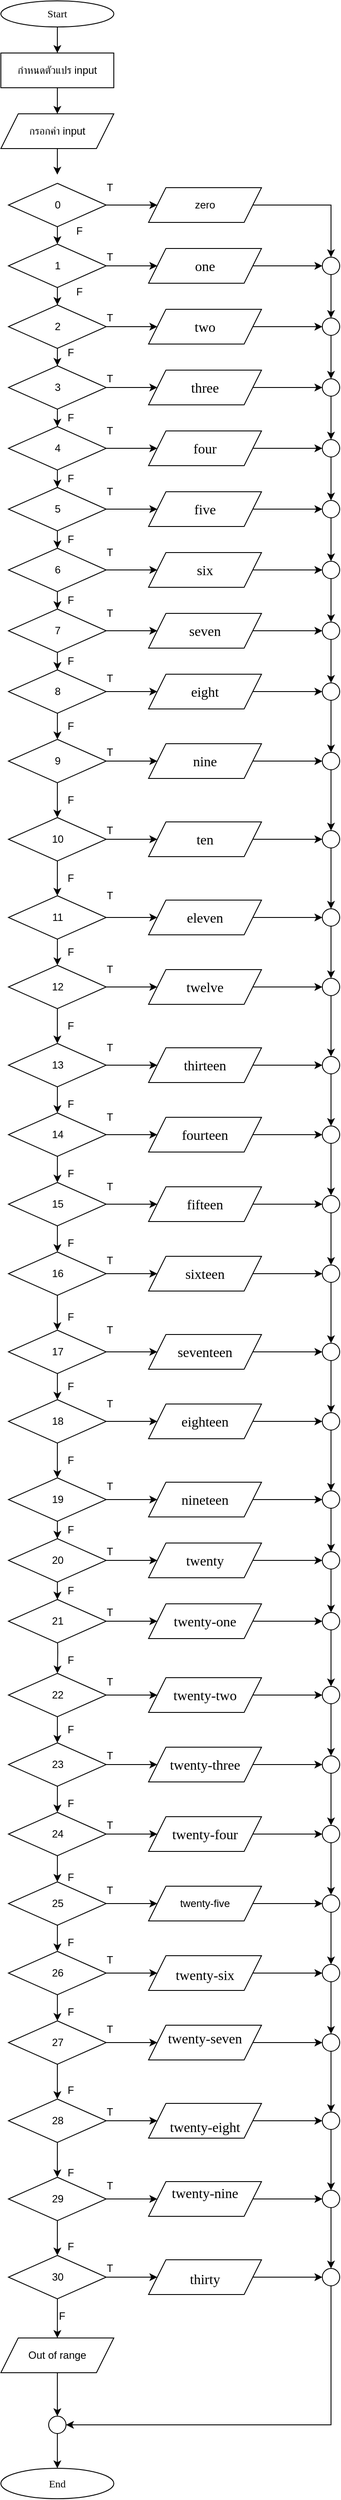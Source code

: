 <mxfile version="24.9.0">
  <diagram name="Page-1" id="wGpxztbfAEOtddkVLrGc">
    <mxGraphModel dx="2008" dy="628" grid="1" gridSize="10" guides="1" tooltips="1" connect="1" arrows="1" fold="1" page="1" pageScale="1" pageWidth="850" pageHeight="1100" math="0" shadow="0">
      <root>
        <mxCell id="0" />
        <mxCell id="1" parent="0" />
        <mxCell id="5NVZFzIgTWXD4TzpRUED-3" value="" style="edgeStyle=orthogonalEdgeStyle;rounded=0;orthogonalLoop=1;jettySize=auto;html=1;" edge="1" parent="1" source="5NVZFzIgTWXD4TzpRUED-1" target="5NVZFzIgTWXD4TzpRUED-2">
          <mxGeometry relative="1" as="geometry" />
        </mxCell>
        <mxCell id="5NVZFzIgTWXD4TzpRUED-1" value="&lt;font data-font-src=&quot;https://fonts.googleapis.com/css?family=Sarabun&quot; face=&quot;Sarabun&quot;&gt;Start&lt;/font&gt;" style="ellipse;whiteSpace=wrap;html=1;" vertex="1" parent="1">
          <mxGeometry x="-740.0" y="70" width="130" height="30" as="geometry" />
        </mxCell>
        <mxCell id="5NVZFzIgTWXD4TzpRUED-5" value="" style="edgeStyle=orthogonalEdgeStyle;rounded=0;orthogonalLoop=1;jettySize=auto;html=1;" edge="1" parent="1" source="5NVZFzIgTWXD4TzpRUED-2" target="5NVZFzIgTWXD4TzpRUED-4">
          <mxGeometry relative="1" as="geometry" />
        </mxCell>
        <mxCell id="5NVZFzIgTWXD4TzpRUED-2" value="กำหนดตัวแปร input" style="rounded=0;whiteSpace=wrap;html=1;" vertex="1" parent="1">
          <mxGeometry x="-740.0" y="130" width="130" height="40" as="geometry" />
        </mxCell>
        <mxCell id="5NVZFzIgTWXD4TzpRUED-7" value="" style="edgeStyle=orthogonalEdgeStyle;rounded=0;orthogonalLoop=1;jettySize=auto;html=1;" edge="1" parent="1" source="5NVZFzIgTWXD4TzpRUED-4">
          <mxGeometry relative="1" as="geometry">
            <mxPoint x="-675" y="270" as="targetPoint" />
          </mxGeometry>
        </mxCell>
        <mxCell id="5NVZFzIgTWXD4TzpRUED-4" value="กรอกค่า input" style="shape=parallelogram;perimeter=parallelogramPerimeter;whiteSpace=wrap;html=1;fixedSize=1;" vertex="1" parent="1">
          <mxGeometry x="-740.0" y="200" width="130" height="40" as="geometry" />
        </mxCell>
        <mxCell id="5NVZFzIgTWXD4TzpRUED-14" value="" style="edgeStyle=orthogonalEdgeStyle;rounded=0;orthogonalLoop=1;jettySize=auto;html=1;" edge="1" parent="1" source="5NVZFzIgTWXD4TzpRUED-12" target="5NVZFzIgTWXD4TzpRUED-13">
          <mxGeometry relative="1" as="geometry" />
        </mxCell>
        <mxCell id="5NVZFzIgTWXD4TzpRUED-43" value="" style="edgeStyle=orthogonalEdgeStyle;rounded=0;orthogonalLoop=1;jettySize=auto;html=1;" edge="1" parent="1" source="5NVZFzIgTWXD4TzpRUED-12" target="5NVZFzIgTWXD4TzpRUED-42">
          <mxGeometry relative="1" as="geometry" />
        </mxCell>
        <mxCell id="5NVZFzIgTWXD4TzpRUED-12" value="1" style="rhombus;whiteSpace=wrap;html=1;" vertex="1" parent="1">
          <mxGeometry x="-731.25" y="350" width="112.5" height="50" as="geometry" />
        </mxCell>
        <mxCell id="5NVZFzIgTWXD4TzpRUED-16" value="" style="edgeStyle=orthogonalEdgeStyle;rounded=0;orthogonalLoop=1;jettySize=auto;html=1;" edge="1" parent="1" source="5NVZFzIgTWXD4TzpRUED-13" target="5NVZFzIgTWXD4TzpRUED-15">
          <mxGeometry relative="1" as="geometry" />
        </mxCell>
        <mxCell id="5NVZFzIgTWXD4TzpRUED-46" value="" style="edgeStyle=orthogonalEdgeStyle;rounded=0;orthogonalLoop=1;jettySize=auto;html=1;" edge="1" parent="1" source="5NVZFzIgTWXD4TzpRUED-13" target="5NVZFzIgTWXD4TzpRUED-45">
          <mxGeometry relative="1" as="geometry" />
        </mxCell>
        <mxCell id="5NVZFzIgTWXD4TzpRUED-13" value="2" style="rhombus;whiteSpace=wrap;html=1;" vertex="1" parent="1">
          <mxGeometry x="-731.25" y="420" width="112.5" height="50" as="geometry" />
        </mxCell>
        <mxCell id="5NVZFzIgTWXD4TzpRUED-18" value="" style="edgeStyle=orthogonalEdgeStyle;rounded=0;orthogonalLoop=1;jettySize=auto;html=1;" edge="1" parent="1" source="5NVZFzIgTWXD4TzpRUED-15" target="5NVZFzIgTWXD4TzpRUED-17">
          <mxGeometry relative="1" as="geometry" />
        </mxCell>
        <mxCell id="5NVZFzIgTWXD4TzpRUED-148" value="" style="edgeStyle=orthogonalEdgeStyle;rounded=0;orthogonalLoop=1;jettySize=auto;html=1;" edge="1" parent="1" source="5NVZFzIgTWXD4TzpRUED-15" target="5NVZFzIgTWXD4TzpRUED-48">
          <mxGeometry relative="1" as="geometry" />
        </mxCell>
        <mxCell id="5NVZFzIgTWXD4TzpRUED-15" value="3" style="rhombus;whiteSpace=wrap;html=1;" vertex="1" parent="1">
          <mxGeometry x="-731.25" y="490" width="112.5" height="50" as="geometry" />
        </mxCell>
        <mxCell id="5NVZFzIgTWXD4TzpRUED-20" value="" style="edgeStyle=orthogonalEdgeStyle;rounded=0;orthogonalLoop=1;jettySize=auto;html=1;" edge="1" parent="1" source="5NVZFzIgTWXD4TzpRUED-17" target="5NVZFzIgTWXD4TzpRUED-19">
          <mxGeometry relative="1" as="geometry" />
        </mxCell>
        <mxCell id="5NVZFzIgTWXD4TzpRUED-146" value="" style="edgeStyle=orthogonalEdgeStyle;rounded=0;orthogonalLoop=1;jettySize=auto;html=1;" edge="1" parent="1" source="5NVZFzIgTWXD4TzpRUED-17" target="5NVZFzIgTWXD4TzpRUED-50">
          <mxGeometry relative="1" as="geometry" />
        </mxCell>
        <mxCell id="5NVZFzIgTWXD4TzpRUED-17" value="4" style="rhombus;whiteSpace=wrap;html=1;" vertex="1" parent="1">
          <mxGeometry x="-731.25" y="560" width="112.5" height="50" as="geometry" />
        </mxCell>
        <mxCell id="5NVZFzIgTWXD4TzpRUED-22" value="" style="edgeStyle=orthogonalEdgeStyle;rounded=0;orthogonalLoop=1;jettySize=auto;html=1;" edge="1" parent="1" source="5NVZFzIgTWXD4TzpRUED-19" target="5NVZFzIgTWXD4TzpRUED-21">
          <mxGeometry relative="1" as="geometry" />
        </mxCell>
        <mxCell id="5NVZFzIgTWXD4TzpRUED-144" value="" style="edgeStyle=orthogonalEdgeStyle;rounded=0;orthogonalLoop=1;jettySize=auto;html=1;" edge="1" parent="1" source="5NVZFzIgTWXD4TzpRUED-19" target="5NVZFzIgTWXD4TzpRUED-52">
          <mxGeometry relative="1" as="geometry" />
        </mxCell>
        <mxCell id="5NVZFzIgTWXD4TzpRUED-19" value="5" style="rhombus;whiteSpace=wrap;html=1;" vertex="1" parent="1">
          <mxGeometry x="-731.25" y="630" width="112.5" height="50" as="geometry" />
        </mxCell>
        <mxCell id="5NVZFzIgTWXD4TzpRUED-24" value="" style="edgeStyle=orthogonalEdgeStyle;rounded=0;orthogonalLoop=1;jettySize=auto;html=1;" edge="1" parent="1" source="5NVZFzIgTWXD4TzpRUED-21" target="5NVZFzIgTWXD4TzpRUED-23">
          <mxGeometry relative="1" as="geometry" />
        </mxCell>
        <mxCell id="5NVZFzIgTWXD4TzpRUED-166" value="" style="edgeStyle=orthogonalEdgeStyle;rounded=0;orthogonalLoop=1;jettySize=auto;html=1;" edge="1" parent="1" source="5NVZFzIgTWXD4TzpRUED-21" target="5NVZFzIgTWXD4TzpRUED-54">
          <mxGeometry relative="1" as="geometry" />
        </mxCell>
        <mxCell id="5NVZFzIgTWXD4TzpRUED-21" value="6" style="rhombus;whiteSpace=wrap;html=1;" vertex="1" parent="1">
          <mxGeometry x="-731.25" y="700" width="112.5" height="50" as="geometry" />
        </mxCell>
        <mxCell id="5NVZFzIgTWXD4TzpRUED-27" value="" style="edgeStyle=orthogonalEdgeStyle;rounded=0;orthogonalLoop=1;jettySize=auto;html=1;" edge="1" parent="1" source="5NVZFzIgTWXD4TzpRUED-23" target="5NVZFzIgTWXD4TzpRUED-25">
          <mxGeometry relative="1" as="geometry" />
        </mxCell>
        <mxCell id="5NVZFzIgTWXD4TzpRUED-169" value="" style="edgeStyle=orthogonalEdgeStyle;rounded=0;orthogonalLoop=1;jettySize=auto;html=1;" edge="1" parent="1" source="5NVZFzIgTWXD4TzpRUED-23" target="5NVZFzIgTWXD4TzpRUED-56">
          <mxGeometry relative="1" as="geometry" />
        </mxCell>
        <mxCell id="5NVZFzIgTWXD4TzpRUED-23" value="7" style="rhombus;whiteSpace=wrap;html=1;" vertex="1" parent="1">
          <mxGeometry x="-731.25" y="770" width="112.5" height="50" as="geometry" />
        </mxCell>
        <mxCell id="5NVZFzIgTWXD4TzpRUED-29" value="" style="edgeStyle=orthogonalEdgeStyle;rounded=0;orthogonalLoop=1;jettySize=auto;html=1;" edge="1" parent="1" source="5NVZFzIgTWXD4TzpRUED-25" target="5NVZFzIgTWXD4TzpRUED-28">
          <mxGeometry relative="1" as="geometry" />
        </mxCell>
        <mxCell id="5NVZFzIgTWXD4TzpRUED-172" value="" style="edgeStyle=orthogonalEdgeStyle;rounded=0;orthogonalLoop=1;jettySize=auto;html=1;" edge="1" parent="1" source="5NVZFzIgTWXD4TzpRUED-25" target="5NVZFzIgTWXD4TzpRUED-58">
          <mxGeometry relative="1" as="geometry" />
        </mxCell>
        <mxCell id="5NVZFzIgTWXD4TzpRUED-25" value="8" style="rhombus;whiteSpace=wrap;html=1;" vertex="1" parent="1">
          <mxGeometry x="-731.25" y="840" width="112.5" height="50" as="geometry" />
        </mxCell>
        <mxCell id="5NVZFzIgTWXD4TzpRUED-31" value="" style="edgeStyle=orthogonalEdgeStyle;rounded=0;orthogonalLoop=1;jettySize=auto;html=1;" edge="1" parent="1" source="5NVZFzIgTWXD4TzpRUED-28" target="5NVZFzIgTWXD4TzpRUED-30">
          <mxGeometry relative="1" as="geometry" />
        </mxCell>
        <mxCell id="5NVZFzIgTWXD4TzpRUED-174" value="" style="edgeStyle=orthogonalEdgeStyle;rounded=0;orthogonalLoop=1;jettySize=auto;html=1;" edge="1" parent="1" source="5NVZFzIgTWXD4TzpRUED-28" target="5NVZFzIgTWXD4TzpRUED-60">
          <mxGeometry relative="1" as="geometry" />
        </mxCell>
        <mxCell id="5NVZFzIgTWXD4TzpRUED-28" value="9" style="rhombus;whiteSpace=wrap;html=1;" vertex="1" parent="1">
          <mxGeometry x="-731.25" y="920" width="112.5" height="50" as="geometry" />
        </mxCell>
        <mxCell id="5NVZFzIgTWXD4TzpRUED-33" value="" style="edgeStyle=orthogonalEdgeStyle;rounded=0;orthogonalLoop=1;jettySize=auto;html=1;" edge="1" parent="1" source="5NVZFzIgTWXD4TzpRUED-30" target="5NVZFzIgTWXD4TzpRUED-32">
          <mxGeometry relative="1" as="geometry" />
        </mxCell>
        <mxCell id="5NVZFzIgTWXD4TzpRUED-176" value="" style="edgeStyle=orthogonalEdgeStyle;rounded=0;orthogonalLoop=1;jettySize=auto;html=1;" edge="1" parent="1" source="5NVZFzIgTWXD4TzpRUED-30" target="5NVZFzIgTWXD4TzpRUED-62">
          <mxGeometry relative="1" as="geometry" />
        </mxCell>
        <mxCell id="5NVZFzIgTWXD4TzpRUED-30" value="10" style="rhombus;whiteSpace=wrap;html=1;" vertex="1" parent="1">
          <mxGeometry x="-731.25" y="1010" width="112.5" height="50" as="geometry" />
        </mxCell>
        <mxCell id="5NVZFzIgTWXD4TzpRUED-35" value="" style="edgeStyle=orthogonalEdgeStyle;rounded=0;orthogonalLoop=1;jettySize=auto;html=1;" edge="1" parent="1" source="5NVZFzIgTWXD4TzpRUED-32" target="5NVZFzIgTWXD4TzpRUED-34">
          <mxGeometry relative="1" as="geometry" />
        </mxCell>
        <mxCell id="5NVZFzIgTWXD4TzpRUED-178" value="" style="edgeStyle=orthogonalEdgeStyle;rounded=0;orthogonalLoop=1;jettySize=auto;html=1;" edge="1" parent="1" source="5NVZFzIgTWXD4TzpRUED-32" target="5NVZFzIgTWXD4TzpRUED-67">
          <mxGeometry relative="1" as="geometry" />
        </mxCell>
        <mxCell id="5NVZFzIgTWXD4TzpRUED-32" value="11" style="rhombus;whiteSpace=wrap;html=1;" vertex="1" parent="1">
          <mxGeometry x="-731.25" y="1100" width="112.5" height="50" as="geometry" />
        </mxCell>
        <mxCell id="5NVZFzIgTWXD4TzpRUED-37" value="" style="edgeStyle=orthogonalEdgeStyle;rounded=0;orthogonalLoop=1;jettySize=auto;html=1;" edge="1" parent="1" source="5NVZFzIgTWXD4TzpRUED-34" target="5NVZFzIgTWXD4TzpRUED-36">
          <mxGeometry relative="1" as="geometry" />
        </mxCell>
        <mxCell id="5NVZFzIgTWXD4TzpRUED-181" value="" style="edgeStyle=orthogonalEdgeStyle;rounded=0;orthogonalLoop=1;jettySize=auto;html=1;" edge="1" parent="1" source="5NVZFzIgTWXD4TzpRUED-34" target="5NVZFzIgTWXD4TzpRUED-69">
          <mxGeometry relative="1" as="geometry" />
        </mxCell>
        <mxCell id="5NVZFzIgTWXD4TzpRUED-34" value="12" style="rhombus;whiteSpace=wrap;html=1;" vertex="1" parent="1">
          <mxGeometry x="-731.25" y="1180" width="112.5" height="50" as="geometry" />
        </mxCell>
        <mxCell id="5NVZFzIgTWXD4TzpRUED-39" value="" style="edgeStyle=orthogonalEdgeStyle;rounded=0;orthogonalLoop=1;jettySize=auto;html=1;" edge="1" parent="1" source="5NVZFzIgTWXD4TzpRUED-36" target="5NVZFzIgTWXD4TzpRUED-38">
          <mxGeometry relative="1" as="geometry" />
        </mxCell>
        <mxCell id="5NVZFzIgTWXD4TzpRUED-184" value="" style="edgeStyle=orthogonalEdgeStyle;rounded=0;orthogonalLoop=1;jettySize=auto;html=1;" edge="1" parent="1" source="5NVZFzIgTWXD4TzpRUED-36" target="5NVZFzIgTWXD4TzpRUED-71">
          <mxGeometry relative="1" as="geometry" />
        </mxCell>
        <mxCell id="5NVZFzIgTWXD4TzpRUED-36" value="13" style="rhombus;whiteSpace=wrap;html=1;" vertex="1" parent="1">
          <mxGeometry x="-731.25" y="1270" width="112.5" height="50" as="geometry" />
        </mxCell>
        <mxCell id="5NVZFzIgTWXD4TzpRUED-41" value="" style="edgeStyle=orthogonalEdgeStyle;rounded=0;orthogonalLoop=1;jettySize=auto;html=1;" edge="1" parent="1" source="5NVZFzIgTWXD4TzpRUED-38" target="5NVZFzIgTWXD4TzpRUED-40">
          <mxGeometry relative="1" as="geometry" />
        </mxCell>
        <mxCell id="5NVZFzIgTWXD4TzpRUED-187" value="" style="edgeStyle=orthogonalEdgeStyle;rounded=0;orthogonalLoop=1;jettySize=auto;html=1;" edge="1" parent="1" source="5NVZFzIgTWXD4TzpRUED-38" target="5NVZFzIgTWXD4TzpRUED-73">
          <mxGeometry relative="1" as="geometry" />
        </mxCell>
        <mxCell id="5NVZFzIgTWXD4TzpRUED-38" value="14" style="rhombus;whiteSpace=wrap;html=1;" vertex="1" parent="1">
          <mxGeometry x="-731.25" y="1350" width="112.5" height="50" as="geometry" />
        </mxCell>
        <mxCell id="5NVZFzIgTWXD4TzpRUED-92" value="" style="edgeStyle=orthogonalEdgeStyle;rounded=0;orthogonalLoop=1;jettySize=auto;html=1;" edge="1" parent="1" source="5NVZFzIgTWXD4TzpRUED-40" target="5NVZFzIgTWXD4TzpRUED-79">
          <mxGeometry relative="1" as="geometry" />
        </mxCell>
        <mxCell id="5NVZFzIgTWXD4TzpRUED-190" value="" style="edgeStyle=orthogonalEdgeStyle;rounded=0;orthogonalLoop=1;jettySize=auto;html=1;" edge="1" parent="1" source="5NVZFzIgTWXD4TzpRUED-40" target="5NVZFzIgTWXD4TzpRUED-75">
          <mxGeometry relative="1" as="geometry" />
        </mxCell>
        <mxCell id="5NVZFzIgTWXD4TzpRUED-40" value="15" style="rhombus;whiteSpace=wrap;html=1;" vertex="1" parent="1">
          <mxGeometry x="-731.25" y="1430" width="112.5" height="50" as="geometry" />
        </mxCell>
        <mxCell id="5NVZFzIgTWXD4TzpRUED-163" value="" style="edgeStyle=orthogonalEdgeStyle;rounded=0;orthogonalLoop=1;jettySize=auto;html=1;" edge="1" parent="1" source="5NVZFzIgTWXD4TzpRUED-42" target="5NVZFzIgTWXD4TzpRUED-162">
          <mxGeometry relative="1" as="geometry" />
        </mxCell>
        <mxCell id="5NVZFzIgTWXD4TzpRUED-42" value="&lt;span style=&quot;font-family: &amp;quot;Times New Roman&amp;quot;; font-size: medium; text-align: start;&quot;&gt;one&lt;/span&gt;" style="rounded=0;whiteSpace=wrap;html=1;shape=parallelogram;fixedSize=1;perimeter=parallelogramPerimeter;" vertex="1" parent="1">
          <mxGeometry x="-570.0" y="355" width="130" height="40" as="geometry" />
        </mxCell>
        <mxCell id="5NVZFzIgTWXD4TzpRUED-141" value="" style="edgeStyle=orthogonalEdgeStyle;rounded=0;orthogonalLoop=1;jettySize=auto;html=1;" edge="1" parent="1" source="5NVZFzIgTWXD4TzpRUED-44" target="5NVZFzIgTWXD4TzpRUED-49">
          <mxGeometry relative="1" as="geometry" />
        </mxCell>
        <mxCell id="5NVZFzIgTWXD4TzpRUED-44" value="" style="ellipse;whiteSpace=wrap;html=1;aspect=fixed;" vertex="1" parent="1">
          <mxGeometry x="-370" y="435" width="20" height="20" as="geometry" />
        </mxCell>
        <mxCell id="5NVZFzIgTWXD4TzpRUED-47" value="" style="edgeStyle=orthogonalEdgeStyle;rounded=0;orthogonalLoop=1;jettySize=auto;html=1;" edge="1" parent="1" source="5NVZFzIgTWXD4TzpRUED-45" target="5NVZFzIgTWXD4TzpRUED-44">
          <mxGeometry relative="1" as="geometry" />
        </mxCell>
        <mxCell id="5NVZFzIgTWXD4TzpRUED-45" value="&lt;span style=&quot;font-family: &amp;quot;Times New Roman&amp;quot;; font-size: medium; text-align: start;&quot;&gt;two&lt;/span&gt;" style="rounded=0;whiteSpace=wrap;html=1;shape=parallelogram;fixedSize=1;perimeter=parallelogramPerimeter;" vertex="1" parent="1">
          <mxGeometry x="-570.0" y="425" width="130" height="40" as="geometry" />
        </mxCell>
        <mxCell id="5NVZFzIgTWXD4TzpRUED-149" value="" style="edgeStyle=orthogonalEdgeStyle;rounded=0;orthogonalLoop=1;jettySize=auto;html=1;" edge="1" parent="1" source="5NVZFzIgTWXD4TzpRUED-48" target="5NVZFzIgTWXD4TzpRUED-49">
          <mxGeometry relative="1" as="geometry" />
        </mxCell>
        <mxCell id="5NVZFzIgTWXD4TzpRUED-48" value="&lt;span style=&quot;font-family: &amp;quot;Times New Roman&amp;quot;; font-size: medium; text-align: start;&quot;&gt;three&lt;/span&gt;" style="rounded=0;whiteSpace=wrap;html=1;shape=parallelogram;fixedSize=1;perimeter=parallelogramPerimeter;" vertex="1" parent="1">
          <mxGeometry x="-570.0" y="495" width="130" height="40" as="geometry" />
        </mxCell>
        <mxCell id="5NVZFzIgTWXD4TzpRUED-142" value="" style="edgeStyle=orthogonalEdgeStyle;rounded=0;orthogonalLoop=1;jettySize=auto;html=1;" edge="1" parent="1" source="5NVZFzIgTWXD4TzpRUED-49" target="5NVZFzIgTWXD4TzpRUED-51">
          <mxGeometry relative="1" as="geometry" />
        </mxCell>
        <mxCell id="5NVZFzIgTWXD4TzpRUED-49" value="" style="ellipse;whiteSpace=wrap;html=1;aspect=fixed;" vertex="1" parent="1">
          <mxGeometry x="-370" y="505" width="20" height="20" as="geometry" />
        </mxCell>
        <mxCell id="5NVZFzIgTWXD4TzpRUED-147" value="" style="edgeStyle=orthogonalEdgeStyle;rounded=0;orthogonalLoop=1;jettySize=auto;html=1;" edge="1" parent="1" source="5NVZFzIgTWXD4TzpRUED-50" target="5NVZFzIgTWXD4TzpRUED-51">
          <mxGeometry relative="1" as="geometry" />
        </mxCell>
        <mxCell id="5NVZFzIgTWXD4TzpRUED-50" value="&lt;span style=&quot;font-family: &amp;quot;Times New Roman&amp;quot;; font-size: medium; text-align: start;&quot;&gt;four&lt;/span&gt;" style="rounded=0;whiteSpace=wrap;html=1;shape=parallelogram;fixedSize=1;perimeter=parallelogramPerimeter;" vertex="1" parent="1">
          <mxGeometry x="-570.0" y="565" width="130" height="40" as="geometry" />
        </mxCell>
        <mxCell id="5NVZFzIgTWXD4TzpRUED-143" value="" style="edgeStyle=orthogonalEdgeStyle;rounded=0;orthogonalLoop=1;jettySize=auto;html=1;" edge="1" parent="1" source="5NVZFzIgTWXD4TzpRUED-51" target="5NVZFzIgTWXD4TzpRUED-53">
          <mxGeometry relative="1" as="geometry" />
        </mxCell>
        <mxCell id="5NVZFzIgTWXD4TzpRUED-51" value="" style="ellipse;whiteSpace=wrap;html=1;aspect=fixed;" vertex="1" parent="1">
          <mxGeometry x="-370" y="575" width="20" height="20" as="geometry" />
        </mxCell>
        <mxCell id="5NVZFzIgTWXD4TzpRUED-145" value="" style="edgeStyle=orthogonalEdgeStyle;rounded=0;orthogonalLoop=1;jettySize=auto;html=1;" edge="1" parent="1" source="5NVZFzIgTWXD4TzpRUED-52" target="5NVZFzIgTWXD4TzpRUED-53">
          <mxGeometry relative="1" as="geometry" />
        </mxCell>
        <mxCell id="5NVZFzIgTWXD4TzpRUED-52" value="&lt;span style=&quot;font-family: &amp;quot;Times New Roman&amp;quot;; font-size: medium; text-align: start;&quot;&gt;five&lt;/span&gt;" style="rounded=0;whiteSpace=wrap;html=1;shape=parallelogram;fixedSize=1;perimeter=parallelogramPerimeter;" vertex="1" parent="1">
          <mxGeometry x="-570.0" y="635" width="130" height="40" as="geometry" />
        </mxCell>
        <mxCell id="5NVZFzIgTWXD4TzpRUED-168" value="" style="edgeStyle=orthogonalEdgeStyle;rounded=0;orthogonalLoop=1;jettySize=auto;html=1;" edge="1" parent="1" source="5NVZFzIgTWXD4TzpRUED-53" target="5NVZFzIgTWXD4TzpRUED-55">
          <mxGeometry relative="1" as="geometry" />
        </mxCell>
        <mxCell id="5NVZFzIgTWXD4TzpRUED-53" value="" style="ellipse;whiteSpace=wrap;html=1;aspect=fixed;" vertex="1" parent="1">
          <mxGeometry x="-370" y="645" width="20" height="20" as="geometry" />
        </mxCell>
        <mxCell id="5NVZFzIgTWXD4TzpRUED-167" value="" style="edgeStyle=orthogonalEdgeStyle;rounded=0;orthogonalLoop=1;jettySize=auto;html=1;" edge="1" parent="1" source="5NVZFzIgTWXD4TzpRUED-54" target="5NVZFzIgTWXD4TzpRUED-55">
          <mxGeometry relative="1" as="geometry" />
        </mxCell>
        <mxCell id="5NVZFzIgTWXD4TzpRUED-54" value="&lt;span style=&quot;font-family: &amp;quot;Times New Roman&amp;quot;; font-size: medium; text-align: start;&quot;&gt;six&lt;/span&gt;" style="rounded=0;whiteSpace=wrap;html=1;shape=parallelogram;perimeter=parallelogramPerimeter;fixedSize=1;" vertex="1" parent="1">
          <mxGeometry x="-570.0" y="705" width="130" height="40" as="geometry" />
        </mxCell>
        <mxCell id="5NVZFzIgTWXD4TzpRUED-170" value="" style="edgeStyle=orthogonalEdgeStyle;rounded=0;orthogonalLoop=1;jettySize=auto;html=1;" edge="1" parent="1" source="5NVZFzIgTWXD4TzpRUED-55" target="5NVZFzIgTWXD4TzpRUED-57">
          <mxGeometry relative="1" as="geometry" />
        </mxCell>
        <mxCell id="5NVZFzIgTWXD4TzpRUED-55" value="" style="ellipse;whiteSpace=wrap;html=1;aspect=fixed;" vertex="1" parent="1">
          <mxGeometry x="-370" y="715" width="20" height="20" as="geometry" />
        </mxCell>
        <mxCell id="5NVZFzIgTWXD4TzpRUED-171" value="" style="edgeStyle=orthogonalEdgeStyle;rounded=0;orthogonalLoop=1;jettySize=auto;html=1;" edge="1" parent="1" source="5NVZFzIgTWXD4TzpRUED-56" target="5NVZFzIgTWXD4TzpRUED-57">
          <mxGeometry relative="1" as="geometry" />
        </mxCell>
        <mxCell id="5NVZFzIgTWXD4TzpRUED-56" value="&lt;span style=&quot;font-family: &amp;quot;Times New Roman&amp;quot;; font-size: medium; text-align: start;&quot;&gt;seven&lt;/span&gt;" style="rounded=0;whiteSpace=wrap;html=1;shape=parallelogram;perimeter=parallelogramPerimeter;fixedSize=1;" vertex="1" parent="1">
          <mxGeometry x="-570.0" y="775" width="130" height="40" as="geometry" />
        </mxCell>
        <mxCell id="5NVZFzIgTWXD4TzpRUED-66" value="" style="edgeStyle=orthogonalEdgeStyle;rounded=0;orthogonalLoop=1;jettySize=auto;html=1;" edge="1" parent="1" source="5NVZFzIgTWXD4TzpRUED-57" target="5NVZFzIgTWXD4TzpRUED-59">
          <mxGeometry relative="1" as="geometry" />
        </mxCell>
        <mxCell id="5NVZFzIgTWXD4TzpRUED-57" value="" style="ellipse;whiteSpace=wrap;html=1;aspect=fixed;" vertex="1" parent="1">
          <mxGeometry x="-370" y="785" width="20" height="20" as="geometry" />
        </mxCell>
        <mxCell id="5NVZFzIgTWXD4TzpRUED-173" value="" style="edgeStyle=orthogonalEdgeStyle;rounded=0;orthogonalLoop=1;jettySize=auto;html=1;" edge="1" parent="1" source="5NVZFzIgTWXD4TzpRUED-58" target="5NVZFzIgTWXD4TzpRUED-59">
          <mxGeometry relative="1" as="geometry" />
        </mxCell>
        <mxCell id="5NVZFzIgTWXD4TzpRUED-58" value="&lt;span style=&quot;font-family: &amp;quot;Times New Roman&amp;quot;; font-size: medium; text-align: start;&quot;&gt;eight&lt;/span&gt;" style="rounded=0;whiteSpace=wrap;html=1;shape=parallelogram;perimeter=parallelogramPerimeter;fixedSize=1;" vertex="1" parent="1">
          <mxGeometry x="-570.0" y="845" width="130" height="40" as="geometry" />
        </mxCell>
        <mxCell id="5NVZFzIgTWXD4TzpRUED-65" value="" style="edgeStyle=orthogonalEdgeStyle;rounded=0;orthogonalLoop=1;jettySize=auto;html=1;" edge="1" parent="1" source="5NVZFzIgTWXD4TzpRUED-59" target="5NVZFzIgTWXD4TzpRUED-61">
          <mxGeometry relative="1" as="geometry" />
        </mxCell>
        <mxCell id="5NVZFzIgTWXD4TzpRUED-59" value="" style="ellipse;whiteSpace=wrap;html=1;aspect=fixed;" vertex="1" parent="1">
          <mxGeometry x="-370" y="855" width="20" height="20" as="geometry" />
        </mxCell>
        <mxCell id="5NVZFzIgTWXD4TzpRUED-175" value="" style="edgeStyle=orthogonalEdgeStyle;rounded=0;orthogonalLoop=1;jettySize=auto;html=1;" edge="1" parent="1" source="5NVZFzIgTWXD4TzpRUED-60" target="5NVZFzIgTWXD4TzpRUED-61">
          <mxGeometry relative="1" as="geometry" />
        </mxCell>
        <mxCell id="5NVZFzIgTWXD4TzpRUED-60" value="&lt;span style=&quot;font-family: &amp;quot;Times New Roman&amp;quot;; font-size: medium; text-align: start;&quot;&gt;nine&lt;/span&gt;" style="rounded=0;whiteSpace=wrap;html=1;shape=parallelogram;perimeter=parallelogramPerimeter;fixedSize=1;" vertex="1" parent="1">
          <mxGeometry x="-570.0" y="925" width="130" height="40" as="geometry" />
        </mxCell>
        <mxCell id="5NVZFzIgTWXD4TzpRUED-64" value="" style="edgeStyle=orthogonalEdgeStyle;rounded=0;orthogonalLoop=1;jettySize=auto;html=1;" edge="1" parent="1" source="5NVZFzIgTWXD4TzpRUED-61" target="5NVZFzIgTWXD4TzpRUED-63">
          <mxGeometry relative="1" as="geometry" />
        </mxCell>
        <mxCell id="5NVZFzIgTWXD4TzpRUED-61" value="" style="ellipse;whiteSpace=wrap;html=1;aspect=fixed;" vertex="1" parent="1">
          <mxGeometry x="-370" y="935" width="20" height="20" as="geometry" />
        </mxCell>
        <mxCell id="5NVZFzIgTWXD4TzpRUED-177" value="" style="edgeStyle=orthogonalEdgeStyle;rounded=0;orthogonalLoop=1;jettySize=auto;html=1;" edge="1" parent="1" source="5NVZFzIgTWXD4TzpRUED-62" target="5NVZFzIgTWXD4TzpRUED-63">
          <mxGeometry relative="1" as="geometry" />
        </mxCell>
        <mxCell id="5NVZFzIgTWXD4TzpRUED-62" value="&lt;span style=&quot;font-family: &amp;quot;Times New Roman&amp;quot;; font-size: medium; text-align: start;&quot;&gt;ten&lt;/span&gt;" style="rounded=0;whiteSpace=wrap;html=1;shape=parallelogram;perimeter=parallelogramPerimeter;fixedSize=1;" vertex="1" parent="1">
          <mxGeometry x="-570.0" y="1015" width="130" height="40" as="geometry" />
        </mxCell>
        <mxCell id="5NVZFzIgTWXD4TzpRUED-180" value="" style="edgeStyle=orthogonalEdgeStyle;rounded=0;orthogonalLoop=1;jettySize=auto;html=1;" edge="1" parent="1" source="5NVZFzIgTWXD4TzpRUED-63" target="5NVZFzIgTWXD4TzpRUED-68">
          <mxGeometry relative="1" as="geometry" />
        </mxCell>
        <mxCell id="5NVZFzIgTWXD4TzpRUED-63" value="" style="ellipse;whiteSpace=wrap;html=1;aspect=fixed;" vertex="1" parent="1">
          <mxGeometry x="-370" y="1025" width="20" height="20" as="geometry" />
        </mxCell>
        <mxCell id="5NVZFzIgTWXD4TzpRUED-179" value="" style="edgeStyle=orthogonalEdgeStyle;rounded=0;orthogonalLoop=1;jettySize=auto;html=1;" edge="1" parent="1" source="5NVZFzIgTWXD4TzpRUED-67" target="5NVZFzIgTWXD4TzpRUED-68">
          <mxGeometry relative="1" as="geometry" />
        </mxCell>
        <mxCell id="5NVZFzIgTWXD4TzpRUED-67" value="&lt;span style=&quot;font-family: &amp;quot;Times New Roman&amp;quot;; font-size: medium; text-align: start;&quot;&gt;eleven&lt;/span&gt;" style="rounded=0;whiteSpace=wrap;html=1;shape=parallelogram;perimeter=parallelogramPerimeter;fixedSize=1;" vertex="1" parent="1">
          <mxGeometry x="-570.0" y="1105" width="130" height="40" as="geometry" />
        </mxCell>
        <mxCell id="5NVZFzIgTWXD4TzpRUED-183" value="" style="edgeStyle=orthogonalEdgeStyle;rounded=0;orthogonalLoop=1;jettySize=auto;html=1;" edge="1" parent="1" source="5NVZFzIgTWXD4TzpRUED-68" target="5NVZFzIgTWXD4TzpRUED-70">
          <mxGeometry relative="1" as="geometry" />
        </mxCell>
        <mxCell id="5NVZFzIgTWXD4TzpRUED-68" value="" style="ellipse;whiteSpace=wrap;html=1;aspect=fixed;" vertex="1" parent="1">
          <mxGeometry x="-370" y="1115" width="20" height="20" as="geometry" />
        </mxCell>
        <mxCell id="5NVZFzIgTWXD4TzpRUED-182" value="" style="edgeStyle=orthogonalEdgeStyle;rounded=0;orthogonalLoop=1;jettySize=auto;html=1;" edge="1" parent="1" source="5NVZFzIgTWXD4TzpRUED-69" target="5NVZFzIgTWXD4TzpRUED-70">
          <mxGeometry relative="1" as="geometry" />
        </mxCell>
        <mxCell id="5NVZFzIgTWXD4TzpRUED-69" value="&lt;span style=&quot;font-family: &amp;quot;Times New Roman&amp;quot;; font-size: medium; text-align: start;&quot;&gt;twelve&lt;/span&gt;" style="rounded=0;whiteSpace=wrap;html=1;shape=parallelogram;perimeter=parallelogramPerimeter;fixedSize=1;" vertex="1" parent="1">
          <mxGeometry x="-570.0" y="1185" width="130" height="40" as="geometry" />
        </mxCell>
        <mxCell id="5NVZFzIgTWXD4TzpRUED-186" value="" style="edgeStyle=orthogonalEdgeStyle;rounded=0;orthogonalLoop=1;jettySize=auto;html=1;" edge="1" parent="1" source="5NVZFzIgTWXD4TzpRUED-70" target="5NVZFzIgTWXD4TzpRUED-72">
          <mxGeometry relative="1" as="geometry" />
        </mxCell>
        <mxCell id="5NVZFzIgTWXD4TzpRUED-70" value="" style="ellipse;whiteSpace=wrap;html=1;aspect=fixed;" vertex="1" parent="1">
          <mxGeometry x="-370" y="1195" width="20" height="20" as="geometry" />
        </mxCell>
        <mxCell id="5NVZFzIgTWXD4TzpRUED-185" value="" style="edgeStyle=orthogonalEdgeStyle;rounded=0;orthogonalLoop=1;jettySize=auto;html=1;" edge="1" parent="1" source="5NVZFzIgTWXD4TzpRUED-71" target="5NVZFzIgTWXD4TzpRUED-72">
          <mxGeometry relative="1" as="geometry" />
        </mxCell>
        <mxCell id="5NVZFzIgTWXD4TzpRUED-71" value="&lt;span style=&quot;font-family: &amp;quot;Times New Roman&amp;quot;; font-size: medium; text-align: start;&quot;&gt;thirteen&lt;/span&gt;" style="rounded=0;whiteSpace=wrap;html=1;shape=parallelogram;perimeter=parallelogramPerimeter;fixedSize=1;" vertex="1" parent="1">
          <mxGeometry x="-570.0" y="1275" width="130" height="40" as="geometry" />
        </mxCell>
        <mxCell id="5NVZFzIgTWXD4TzpRUED-189" value="" style="edgeStyle=orthogonalEdgeStyle;rounded=0;orthogonalLoop=1;jettySize=auto;html=1;" edge="1" parent="1" source="5NVZFzIgTWXD4TzpRUED-72" target="5NVZFzIgTWXD4TzpRUED-74">
          <mxGeometry relative="1" as="geometry" />
        </mxCell>
        <mxCell id="5NVZFzIgTWXD4TzpRUED-72" value="" style="ellipse;whiteSpace=wrap;html=1;aspect=fixed;" vertex="1" parent="1">
          <mxGeometry x="-370" y="1285" width="20" height="20" as="geometry" />
        </mxCell>
        <mxCell id="5NVZFzIgTWXD4TzpRUED-188" value="" style="edgeStyle=orthogonalEdgeStyle;rounded=0;orthogonalLoop=1;jettySize=auto;html=1;" edge="1" parent="1" source="5NVZFzIgTWXD4TzpRUED-73" target="5NVZFzIgTWXD4TzpRUED-74">
          <mxGeometry relative="1" as="geometry" />
        </mxCell>
        <mxCell id="5NVZFzIgTWXD4TzpRUED-73" value="&lt;span style=&quot;font-family: &amp;quot;Times New Roman&amp;quot;; font-size: medium; text-align: start;&quot;&gt;fourteen&lt;/span&gt;" style="rounded=0;whiteSpace=wrap;html=1;shape=parallelogram;perimeter=parallelogramPerimeter;fixedSize=1;" vertex="1" parent="1">
          <mxGeometry x="-570.0" y="1355" width="130" height="40" as="geometry" />
        </mxCell>
        <mxCell id="5NVZFzIgTWXD4TzpRUED-192" value="" style="edgeStyle=orthogonalEdgeStyle;rounded=0;orthogonalLoop=1;jettySize=auto;html=1;" edge="1" parent="1" source="5NVZFzIgTWXD4TzpRUED-74" target="5NVZFzIgTWXD4TzpRUED-76">
          <mxGeometry relative="1" as="geometry" />
        </mxCell>
        <mxCell id="5NVZFzIgTWXD4TzpRUED-74" value="" style="ellipse;whiteSpace=wrap;html=1;aspect=fixed;" vertex="1" parent="1">
          <mxGeometry x="-370" y="1365" width="20" height="20" as="geometry" />
        </mxCell>
        <mxCell id="5NVZFzIgTWXD4TzpRUED-191" value="" style="edgeStyle=orthogonalEdgeStyle;rounded=0;orthogonalLoop=1;jettySize=auto;html=1;" edge="1" parent="1" source="5NVZFzIgTWXD4TzpRUED-75" target="5NVZFzIgTWXD4TzpRUED-76">
          <mxGeometry relative="1" as="geometry" />
        </mxCell>
        <mxCell id="5NVZFzIgTWXD4TzpRUED-75" value="&lt;span style=&quot;font-family: &amp;quot;Times New Roman&amp;quot;; font-size: medium; text-align: start;&quot;&gt;fifteen&lt;/span&gt;" style="rounded=0;whiteSpace=wrap;html=1;shape=parallelogram;perimeter=parallelogramPerimeter;fixedSize=1;" vertex="1" parent="1">
          <mxGeometry x="-570.0" y="1435" width="130" height="40" as="geometry" />
        </mxCell>
        <mxCell id="5NVZFzIgTWXD4TzpRUED-195" value="" style="edgeStyle=orthogonalEdgeStyle;rounded=0;orthogonalLoop=1;jettySize=auto;html=1;" edge="1" parent="1" source="5NVZFzIgTWXD4TzpRUED-76" target="5NVZFzIgTWXD4TzpRUED-78">
          <mxGeometry relative="1" as="geometry" />
        </mxCell>
        <mxCell id="5NVZFzIgTWXD4TzpRUED-76" value="" style="ellipse;whiteSpace=wrap;html=1;aspect=fixed;" vertex="1" parent="1">
          <mxGeometry x="-370" y="1445" width="20" height="20" as="geometry" />
        </mxCell>
        <mxCell id="5NVZFzIgTWXD4TzpRUED-194" value="" style="edgeStyle=orthogonalEdgeStyle;rounded=0;orthogonalLoop=1;jettySize=auto;html=1;" edge="1" parent="1" source="5NVZFzIgTWXD4TzpRUED-77" target="5NVZFzIgTWXD4TzpRUED-78">
          <mxGeometry relative="1" as="geometry" />
        </mxCell>
        <mxCell id="5NVZFzIgTWXD4TzpRUED-77" value="&lt;span style=&quot;font-family: &amp;quot;Times New Roman&amp;quot;; font-size: medium; text-align: start;&quot;&gt;sixteen&lt;/span&gt;" style="rounded=0;whiteSpace=wrap;html=1;shape=parallelogram;perimeter=parallelogramPerimeter;fixedSize=1;" vertex="1" parent="1">
          <mxGeometry x="-570.0" y="1515" width="130" height="40" as="geometry" />
        </mxCell>
        <mxCell id="5NVZFzIgTWXD4TzpRUED-198" value="" style="edgeStyle=orthogonalEdgeStyle;rounded=0;orthogonalLoop=1;jettySize=auto;html=1;" edge="1" parent="1" source="5NVZFzIgTWXD4TzpRUED-78" target="5NVZFzIgTWXD4TzpRUED-81">
          <mxGeometry relative="1" as="geometry" />
        </mxCell>
        <mxCell id="5NVZFzIgTWXD4TzpRUED-78" value="" style="ellipse;whiteSpace=wrap;html=1;aspect=fixed;" vertex="1" parent="1">
          <mxGeometry x="-370" y="1525" width="20" height="20" as="geometry" />
        </mxCell>
        <mxCell id="5NVZFzIgTWXD4TzpRUED-93" value="" style="edgeStyle=orthogonalEdgeStyle;rounded=0;orthogonalLoop=1;jettySize=auto;html=1;" edge="1" parent="1" source="5NVZFzIgTWXD4TzpRUED-79" target="5NVZFzIgTWXD4TzpRUED-82">
          <mxGeometry relative="1" as="geometry" />
        </mxCell>
        <mxCell id="5NVZFzIgTWXD4TzpRUED-193" value="" style="edgeStyle=orthogonalEdgeStyle;rounded=0;orthogonalLoop=1;jettySize=auto;html=1;" edge="1" parent="1" source="5NVZFzIgTWXD4TzpRUED-79" target="5NVZFzIgTWXD4TzpRUED-77">
          <mxGeometry relative="1" as="geometry" />
        </mxCell>
        <mxCell id="5NVZFzIgTWXD4TzpRUED-79" value="16" style="rhombus;whiteSpace=wrap;html=1;" vertex="1" parent="1">
          <mxGeometry x="-731.25" y="1510" width="112.5" height="50" as="geometry" />
        </mxCell>
        <mxCell id="5NVZFzIgTWXD4TzpRUED-197" value="" style="edgeStyle=orthogonalEdgeStyle;rounded=0;orthogonalLoop=1;jettySize=auto;html=1;" edge="1" parent="1" source="5NVZFzIgTWXD4TzpRUED-80" target="5NVZFzIgTWXD4TzpRUED-81">
          <mxGeometry relative="1" as="geometry" />
        </mxCell>
        <mxCell id="5NVZFzIgTWXD4TzpRUED-80" value="&lt;span style=&quot;font-family: &amp;quot;Times New Roman&amp;quot;; font-size: medium; text-align: start;&quot;&gt;seventeen&lt;/span&gt;" style="rounded=0;whiteSpace=wrap;html=1;shape=parallelogram;perimeter=parallelogramPerimeter;fixedSize=1;" vertex="1" parent="1">
          <mxGeometry x="-570.0" y="1605" width="130" height="40" as="geometry" />
        </mxCell>
        <mxCell id="5NVZFzIgTWXD4TzpRUED-201" value="" style="edgeStyle=orthogonalEdgeStyle;rounded=0;orthogonalLoop=1;jettySize=auto;html=1;" edge="1" parent="1" source="5NVZFzIgTWXD4TzpRUED-81" target="5NVZFzIgTWXD4TzpRUED-84">
          <mxGeometry relative="1" as="geometry" />
        </mxCell>
        <mxCell id="5NVZFzIgTWXD4TzpRUED-81" value="" style="ellipse;whiteSpace=wrap;html=1;aspect=fixed;" vertex="1" parent="1">
          <mxGeometry x="-370" y="1615" width="20" height="20" as="geometry" />
        </mxCell>
        <mxCell id="5NVZFzIgTWXD4TzpRUED-95" value="" style="edgeStyle=orthogonalEdgeStyle;rounded=0;orthogonalLoop=1;jettySize=auto;html=1;" edge="1" parent="1" source="5NVZFzIgTWXD4TzpRUED-82" target="5NVZFzIgTWXD4TzpRUED-85">
          <mxGeometry relative="1" as="geometry" />
        </mxCell>
        <mxCell id="5NVZFzIgTWXD4TzpRUED-196" value="" style="edgeStyle=orthogonalEdgeStyle;rounded=0;orthogonalLoop=1;jettySize=auto;html=1;" edge="1" parent="1" source="5NVZFzIgTWXD4TzpRUED-82" target="5NVZFzIgTWXD4TzpRUED-80">
          <mxGeometry relative="1" as="geometry" />
        </mxCell>
        <mxCell id="5NVZFzIgTWXD4TzpRUED-82" value="17" style="rhombus;whiteSpace=wrap;html=1;" vertex="1" parent="1">
          <mxGeometry x="-731.25" y="1600" width="112.5" height="50" as="geometry" />
        </mxCell>
        <mxCell id="5NVZFzIgTWXD4TzpRUED-200" value="" style="edgeStyle=orthogonalEdgeStyle;rounded=0;orthogonalLoop=1;jettySize=auto;html=1;" edge="1" parent="1" source="5NVZFzIgTWXD4TzpRUED-83" target="5NVZFzIgTWXD4TzpRUED-84">
          <mxGeometry relative="1" as="geometry" />
        </mxCell>
        <mxCell id="5NVZFzIgTWXD4TzpRUED-83" value="&lt;span style=&quot;font-family: &amp;quot;Times New Roman&amp;quot;; font-size: medium; text-align: start;&quot;&gt;eighteen&lt;/span&gt;" style="rounded=0;whiteSpace=wrap;html=1;shape=parallelogram;perimeter=parallelogramPerimeter;fixedSize=1;" vertex="1" parent="1">
          <mxGeometry x="-570.0" y="1685" width="130" height="40" as="geometry" />
        </mxCell>
        <mxCell id="5NVZFzIgTWXD4TzpRUED-204" value="" style="edgeStyle=orthogonalEdgeStyle;rounded=0;orthogonalLoop=1;jettySize=auto;html=1;" edge="1" parent="1" source="5NVZFzIgTWXD4TzpRUED-84" target="5NVZFzIgTWXD4TzpRUED-87">
          <mxGeometry relative="1" as="geometry" />
        </mxCell>
        <mxCell id="5NVZFzIgTWXD4TzpRUED-84" value="" style="ellipse;whiteSpace=wrap;html=1;aspect=fixed;" vertex="1" parent="1">
          <mxGeometry x="-370" y="1695" width="20" height="20" as="geometry" />
        </mxCell>
        <mxCell id="5NVZFzIgTWXD4TzpRUED-96" value="" style="edgeStyle=orthogonalEdgeStyle;rounded=0;orthogonalLoop=1;jettySize=auto;html=1;" edge="1" parent="1" source="5NVZFzIgTWXD4TzpRUED-85" target="5NVZFzIgTWXD4TzpRUED-88">
          <mxGeometry relative="1" as="geometry" />
        </mxCell>
        <mxCell id="5NVZFzIgTWXD4TzpRUED-199" value="" style="edgeStyle=orthogonalEdgeStyle;rounded=0;orthogonalLoop=1;jettySize=auto;html=1;" edge="1" parent="1" source="5NVZFzIgTWXD4TzpRUED-85" target="5NVZFzIgTWXD4TzpRUED-83">
          <mxGeometry relative="1" as="geometry" />
        </mxCell>
        <mxCell id="5NVZFzIgTWXD4TzpRUED-85" value="18" style="rhombus;whiteSpace=wrap;html=1;" vertex="1" parent="1">
          <mxGeometry x="-731.25" y="1680" width="112.5" height="50" as="geometry" />
        </mxCell>
        <mxCell id="5NVZFzIgTWXD4TzpRUED-203" value="" style="edgeStyle=orthogonalEdgeStyle;rounded=0;orthogonalLoop=1;jettySize=auto;html=1;" edge="1" parent="1" source="5NVZFzIgTWXD4TzpRUED-86" target="5NVZFzIgTWXD4TzpRUED-87">
          <mxGeometry relative="1" as="geometry" />
        </mxCell>
        <mxCell id="5NVZFzIgTWXD4TzpRUED-86" value="&lt;span style=&quot;font-family: &amp;quot;Times New Roman&amp;quot;; font-size: medium; text-align: start;&quot;&gt;nineteen&lt;/span&gt;" style="rounded=0;whiteSpace=wrap;html=1;shape=parallelogram;perimeter=parallelogramPerimeter;fixedSize=1;" vertex="1" parent="1">
          <mxGeometry x="-570.0" y="1775" width="130" height="40" as="geometry" />
        </mxCell>
        <mxCell id="5NVZFzIgTWXD4TzpRUED-208" style="edgeStyle=orthogonalEdgeStyle;rounded=0;orthogonalLoop=1;jettySize=auto;html=1;entryX=0.5;entryY=0;entryDx=0;entryDy=0;" edge="1" parent="1" source="5NVZFzIgTWXD4TzpRUED-87" target="5NVZFzIgTWXD4TzpRUED-90">
          <mxGeometry relative="1" as="geometry" />
        </mxCell>
        <mxCell id="5NVZFzIgTWXD4TzpRUED-87" value="" style="ellipse;whiteSpace=wrap;html=1;aspect=fixed;" vertex="1" parent="1">
          <mxGeometry x="-370" y="1785" width="20" height="20" as="geometry" />
        </mxCell>
        <mxCell id="5NVZFzIgTWXD4TzpRUED-97" value="" style="edgeStyle=orthogonalEdgeStyle;rounded=0;orthogonalLoop=1;jettySize=auto;html=1;" edge="1" parent="1" source="5NVZFzIgTWXD4TzpRUED-88" target="5NVZFzIgTWXD4TzpRUED-91">
          <mxGeometry relative="1" as="geometry" />
        </mxCell>
        <mxCell id="5NVZFzIgTWXD4TzpRUED-202" value="" style="edgeStyle=orthogonalEdgeStyle;rounded=0;orthogonalLoop=1;jettySize=auto;html=1;" edge="1" parent="1" source="5NVZFzIgTWXD4TzpRUED-88" target="5NVZFzIgTWXD4TzpRUED-86">
          <mxGeometry relative="1" as="geometry" />
        </mxCell>
        <mxCell id="5NVZFzIgTWXD4TzpRUED-88" value="19" style="rhombus;whiteSpace=wrap;html=1;" vertex="1" parent="1">
          <mxGeometry x="-731.25" y="1770" width="112.5" height="50" as="geometry" />
        </mxCell>
        <mxCell id="5NVZFzIgTWXD4TzpRUED-206" value="" style="edgeStyle=orthogonalEdgeStyle;rounded=0;orthogonalLoop=1;jettySize=auto;html=1;" edge="1" parent="1" source="5NVZFzIgTWXD4TzpRUED-89" target="5NVZFzIgTWXD4TzpRUED-90">
          <mxGeometry relative="1" as="geometry" />
        </mxCell>
        <mxCell id="5NVZFzIgTWXD4TzpRUED-89" value="&lt;span style=&quot;font-family: &amp;quot;Times New Roman&amp;quot;; font-size: medium; text-align: start;&quot;&gt;twenty&lt;/span&gt;" style="rounded=0;whiteSpace=wrap;html=1;shape=parallelogram;perimeter=parallelogramPerimeter;fixedSize=1;" vertex="1" parent="1">
          <mxGeometry x="-570.0" y="1845" width="130" height="40" as="geometry" />
        </mxCell>
        <mxCell id="5NVZFzIgTWXD4TzpRUED-211" value="" style="edgeStyle=orthogonalEdgeStyle;rounded=0;orthogonalLoop=1;jettySize=auto;html=1;" edge="1" parent="1" source="5NVZFzIgTWXD4TzpRUED-90" target="5NVZFzIgTWXD4TzpRUED-99">
          <mxGeometry relative="1" as="geometry" />
        </mxCell>
        <mxCell id="5NVZFzIgTWXD4TzpRUED-90" value="" style="ellipse;whiteSpace=wrap;html=1;aspect=fixed;" vertex="1" parent="1">
          <mxGeometry x="-370" y="1855" width="20" height="20" as="geometry" />
        </mxCell>
        <mxCell id="5NVZFzIgTWXD4TzpRUED-125" value="" style="edgeStyle=orthogonalEdgeStyle;rounded=0;orthogonalLoop=1;jettySize=auto;html=1;" edge="1" parent="1" source="5NVZFzIgTWXD4TzpRUED-91" target="5NVZFzIgTWXD4TzpRUED-100">
          <mxGeometry relative="1" as="geometry" />
        </mxCell>
        <mxCell id="5NVZFzIgTWXD4TzpRUED-205" value="" style="edgeStyle=orthogonalEdgeStyle;rounded=0;orthogonalLoop=1;jettySize=auto;html=1;" edge="1" parent="1" source="5NVZFzIgTWXD4TzpRUED-91" target="5NVZFzIgTWXD4TzpRUED-89">
          <mxGeometry relative="1" as="geometry" />
        </mxCell>
        <mxCell id="5NVZFzIgTWXD4TzpRUED-91" value="20" style="rhombus;whiteSpace=wrap;html=1;" vertex="1" parent="1">
          <mxGeometry x="-731.25" y="1840" width="112.5" height="50" as="geometry" />
        </mxCell>
        <mxCell id="5NVZFzIgTWXD4TzpRUED-210" value="" style="edgeStyle=orthogonalEdgeStyle;rounded=0;orthogonalLoop=1;jettySize=auto;html=1;" edge="1" parent="1" source="5NVZFzIgTWXD4TzpRUED-98" target="5NVZFzIgTWXD4TzpRUED-99">
          <mxGeometry relative="1" as="geometry" />
        </mxCell>
        <mxCell id="5NVZFzIgTWXD4TzpRUED-98" value="&lt;table style=&quot;font-family: &amp;quot;Times New Roman&amp;quot;; font-size: medium; text-align: start;&quot;&gt;&lt;tbody&gt;&lt;tr&gt;&lt;td&gt;twenty-one&lt;br&gt;&lt;/td&gt;&lt;/tr&gt;&lt;/tbody&gt;&lt;/table&gt;" style="rounded=0;whiteSpace=wrap;html=1;shape=parallelogram;perimeter=parallelogramPerimeter;fixedSize=1;" vertex="1" parent="1">
          <mxGeometry x="-570.0" y="1915" width="130" height="40" as="geometry" />
        </mxCell>
        <mxCell id="5NVZFzIgTWXD4TzpRUED-213" value="" style="edgeStyle=orthogonalEdgeStyle;rounded=0;orthogonalLoop=1;jettySize=auto;html=1;" edge="1" parent="1" source="5NVZFzIgTWXD4TzpRUED-99" target="5NVZFzIgTWXD4TzpRUED-102">
          <mxGeometry relative="1" as="geometry" />
        </mxCell>
        <mxCell id="5NVZFzIgTWXD4TzpRUED-99" value="" style="ellipse;whiteSpace=wrap;html=1;aspect=fixed;" vertex="1" parent="1">
          <mxGeometry x="-370" y="1925" width="20" height="20" as="geometry" />
        </mxCell>
        <mxCell id="5NVZFzIgTWXD4TzpRUED-126" value="" style="edgeStyle=orthogonalEdgeStyle;rounded=0;orthogonalLoop=1;jettySize=auto;html=1;" edge="1" parent="1" target="5NVZFzIgTWXD4TzpRUED-103">
          <mxGeometry relative="1" as="geometry">
            <mxPoint x="-675.0" y="1945" as="sourcePoint" />
          </mxGeometry>
        </mxCell>
        <mxCell id="5NVZFzIgTWXD4TzpRUED-209" value="" style="edgeStyle=orthogonalEdgeStyle;rounded=0;orthogonalLoop=1;jettySize=auto;html=1;" edge="1" parent="1" source="5NVZFzIgTWXD4TzpRUED-100" target="5NVZFzIgTWXD4TzpRUED-98">
          <mxGeometry relative="1" as="geometry" />
        </mxCell>
        <mxCell id="5NVZFzIgTWXD4TzpRUED-100" value="21" style="rhombus;whiteSpace=wrap;html=1;" vertex="1" parent="1">
          <mxGeometry x="-731.25" y="1910" width="112.5" height="50" as="geometry" />
        </mxCell>
        <mxCell id="5NVZFzIgTWXD4TzpRUED-214" value="" style="edgeStyle=orthogonalEdgeStyle;rounded=0;orthogonalLoop=1;jettySize=auto;html=1;" edge="1" parent="1" source="5NVZFzIgTWXD4TzpRUED-101" target="5NVZFzIgTWXD4TzpRUED-102">
          <mxGeometry relative="1" as="geometry" />
        </mxCell>
        <mxCell id="5NVZFzIgTWXD4TzpRUED-101" value="&lt;span style=&quot;font-family: &amp;quot;Times New Roman&amp;quot;; font-size: medium; text-align: start;&quot;&gt;twenty-two&lt;/span&gt;" style="rounded=0;whiteSpace=wrap;html=1;shape=parallelogram;perimeter=parallelogramPerimeter;fixedSize=1;" vertex="1" parent="1">
          <mxGeometry x="-570.0" y="2000" width="130" height="40" as="geometry" />
        </mxCell>
        <mxCell id="5NVZFzIgTWXD4TzpRUED-217" value="" style="edgeStyle=orthogonalEdgeStyle;rounded=0;orthogonalLoop=1;jettySize=auto;html=1;" edge="1" parent="1" source="5NVZFzIgTWXD4TzpRUED-102" target="5NVZFzIgTWXD4TzpRUED-105">
          <mxGeometry relative="1" as="geometry" />
        </mxCell>
        <mxCell id="5NVZFzIgTWXD4TzpRUED-102" value="" style="ellipse;whiteSpace=wrap;html=1;aspect=fixed;" vertex="1" parent="1">
          <mxGeometry x="-370" y="2010" width="20" height="20" as="geometry" />
        </mxCell>
        <mxCell id="5NVZFzIgTWXD4TzpRUED-128" style="edgeStyle=orthogonalEdgeStyle;rounded=0;orthogonalLoop=1;jettySize=auto;html=1;entryX=0.5;entryY=0;entryDx=0;entryDy=0;" edge="1" parent="1" source="5NVZFzIgTWXD4TzpRUED-103" target="5NVZFzIgTWXD4TzpRUED-106">
          <mxGeometry relative="1" as="geometry" />
        </mxCell>
        <mxCell id="5NVZFzIgTWXD4TzpRUED-212" value="" style="edgeStyle=orthogonalEdgeStyle;rounded=0;orthogonalLoop=1;jettySize=auto;html=1;" edge="1" parent="1" source="5NVZFzIgTWXD4TzpRUED-103" target="5NVZFzIgTWXD4TzpRUED-101">
          <mxGeometry relative="1" as="geometry" />
        </mxCell>
        <mxCell id="5NVZFzIgTWXD4TzpRUED-103" value="22" style="rhombus;whiteSpace=wrap;html=1;" vertex="1" parent="1">
          <mxGeometry x="-731.25" y="1995" width="112.5" height="50" as="geometry" />
        </mxCell>
        <mxCell id="5NVZFzIgTWXD4TzpRUED-216" value="" style="edgeStyle=orthogonalEdgeStyle;rounded=0;orthogonalLoop=1;jettySize=auto;html=1;" edge="1" parent="1" source="5NVZFzIgTWXD4TzpRUED-104" target="5NVZFzIgTWXD4TzpRUED-105">
          <mxGeometry relative="1" as="geometry" />
        </mxCell>
        <mxCell id="5NVZFzIgTWXD4TzpRUED-104" value="&lt;div&gt;&lt;table style=&quot;font-family: &amp;quot;Times New Roman&amp;quot;; font-size: medium; text-align: start;&quot;&gt;&lt;tbody&gt;&lt;tr&gt;&lt;td&gt;twenty-three&lt;/td&gt;&lt;/tr&gt;&lt;/tbody&gt;&lt;/table&gt;&lt;/div&gt;" style="rounded=0;whiteSpace=wrap;html=1;shape=parallelogram;perimeter=parallelogramPerimeter;fixedSize=1;" vertex="1" parent="1">
          <mxGeometry x="-570.0" y="2080" width="130" height="40" as="geometry" />
        </mxCell>
        <mxCell id="5NVZFzIgTWXD4TzpRUED-220" value="" style="edgeStyle=orthogonalEdgeStyle;rounded=0;orthogonalLoop=1;jettySize=auto;html=1;" edge="1" parent="1" source="5NVZFzIgTWXD4TzpRUED-105" target="5NVZFzIgTWXD4TzpRUED-108">
          <mxGeometry relative="1" as="geometry" />
        </mxCell>
        <mxCell id="5NVZFzIgTWXD4TzpRUED-105" value="" style="ellipse;whiteSpace=wrap;html=1;aspect=fixed;" vertex="1" parent="1">
          <mxGeometry x="-370" y="2090" width="20" height="20" as="geometry" />
        </mxCell>
        <mxCell id="5NVZFzIgTWXD4TzpRUED-130" style="edgeStyle=orthogonalEdgeStyle;rounded=0;orthogonalLoop=1;jettySize=auto;html=1;entryX=0.5;entryY=0;entryDx=0;entryDy=0;" edge="1" parent="1" source="5NVZFzIgTWXD4TzpRUED-106" target="5NVZFzIgTWXD4TzpRUED-109">
          <mxGeometry relative="1" as="geometry" />
        </mxCell>
        <mxCell id="5NVZFzIgTWXD4TzpRUED-215" value="" style="edgeStyle=orthogonalEdgeStyle;rounded=0;orthogonalLoop=1;jettySize=auto;html=1;" edge="1" parent="1" source="5NVZFzIgTWXD4TzpRUED-106" target="5NVZFzIgTWXD4TzpRUED-104">
          <mxGeometry relative="1" as="geometry" />
        </mxCell>
        <mxCell id="5NVZFzIgTWXD4TzpRUED-106" value="23" style="rhombus;whiteSpace=wrap;html=1;" vertex="1" parent="1">
          <mxGeometry x="-731.25" y="2075" width="112.5" height="50" as="geometry" />
        </mxCell>
        <mxCell id="5NVZFzIgTWXD4TzpRUED-219" value="" style="edgeStyle=orthogonalEdgeStyle;rounded=0;orthogonalLoop=1;jettySize=auto;html=1;" edge="1" parent="1" source="5NVZFzIgTWXD4TzpRUED-107" target="5NVZFzIgTWXD4TzpRUED-108">
          <mxGeometry relative="1" as="geometry" />
        </mxCell>
        <mxCell id="5NVZFzIgTWXD4TzpRUED-107" value="&lt;table style=&quot;font-family: &amp;quot;Times New Roman&amp;quot;; font-size: medium; text-align: start;&quot;&gt;&lt;tbody&gt;&lt;tr&gt;&lt;td&gt;twenty-four&lt;br&gt;&lt;/td&gt;&lt;/tr&gt;&lt;/tbody&gt;&lt;/table&gt;" style="rounded=0;whiteSpace=wrap;html=1;shape=parallelogram;perimeter=parallelogramPerimeter;fixedSize=1;" vertex="1" parent="1">
          <mxGeometry x="-570.0" y="2160" width="130" height="40" as="geometry" />
        </mxCell>
        <mxCell id="5NVZFzIgTWXD4TzpRUED-223" value="" style="edgeStyle=orthogonalEdgeStyle;rounded=0;orthogonalLoop=1;jettySize=auto;html=1;" edge="1" parent="1" source="5NVZFzIgTWXD4TzpRUED-108" target="5NVZFzIgTWXD4TzpRUED-111">
          <mxGeometry relative="1" as="geometry" />
        </mxCell>
        <mxCell id="5NVZFzIgTWXD4TzpRUED-108" value="" style="ellipse;whiteSpace=wrap;html=1;aspect=fixed;" vertex="1" parent="1">
          <mxGeometry x="-370" y="2170" width="20" height="20" as="geometry" />
        </mxCell>
        <mxCell id="5NVZFzIgTWXD4TzpRUED-132" style="edgeStyle=orthogonalEdgeStyle;rounded=0;orthogonalLoop=1;jettySize=auto;html=1;entryX=0.5;entryY=0;entryDx=0;entryDy=0;" edge="1" parent="1" source="5NVZFzIgTWXD4TzpRUED-109" target="5NVZFzIgTWXD4TzpRUED-112">
          <mxGeometry relative="1" as="geometry" />
        </mxCell>
        <mxCell id="5NVZFzIgTWXD4TzpRUED-218" value="" style="edgeStyle=orthogonalEdgeStyle;rounded=0;orthogonalLoop=1;jettySize=auto;html=1;" edge="1" parent="1" source="5NVZFzIgTWXD4TzpRUED-109" target="5NVZFzIgTWXD4TzpRUED-107">
          <mxGeometry relative="1" as="geometry" />
        </mxCell>
        <mxCell id="5NVZFzIgTWXD4TzpRUED-109" value="24" style="rhombus;whiteSpace=wrap;html=1;" vertex="1" parent="1">
          <mxGeometry x="-731.25" y="2155" width="112.5" height="50" as="geometry" />
        </mxCell>
        <mxCell id="5NVZFzIgTWXD4TzpRUED-222" value="" style="edgeStyle=orthogonalEdgeStyle;rounded=0;orthogonalLoop=1;jettySize=auto;html=1;" edge="1" parent="1" source="5NVZFzIgTWXD4TzpRUED-110" target="5NVZFzIgTWXD4TzpRUED-111">
          <mxGeometry relative="1" as="geometry" />
        </mxCell>
        <mxCell id="5NVZFzIgTWXD4TzpRUED-110" value="twenty-five" style="rounded=0;whiteSpace=wrap;html=1;shape=parallelogram;perimeter=parallelogramPerimeter;fixedSize=1;" vertex="1" parent="1">
          <mxGeometry x="-570.0" y="2240" width="130" height="40" as="geometry" />
        </mxCell>
        <mxCell id="5NVZFzIgTWXD4TzpRUED-225" value="" style="edgeStyle=orthogonalEdgeStyle;rounded=0;orthogonalLoop=1;jettySize=auto;html=1;" edge="1" parent="1" source="5NVZFzIgTWXD4TzpRUED-111" target="5NVZFzIgTWXD4TzpRUED-114">
          <mxGeometry relative="1" as="geometry" />
        </mxCell>
        <mxCell id="5NVZFzIgTWXD4TzpRUED-111" value="" style="ellipse;whiteSpace=wrap;html=1;aspect=fixed;" vertex="1" parent="1">
          <mxGeometry x="-370" y="2250" width="20" height="20" as="geometry" />
        </mxCell>
        <mxCell id="5NVZFzIgTWXD4TzpRUED-133" style="edgeStyle=orthogonalEdgeStyle;rounded=0;orthogonalLoop=1;jettySize=auto;html=1;entryX=0.5;entryY=0;entryDx=0;entryDy=0;" edge="1" parent="1" source="5NVZFzIgTWXD4TzpRUED-112" target="5NVZFzIgTWXD4TzpRUED-115">
          <mxGeometry relative="1" as="geometry" />
        </mxCell>
        <mxCell id="5NVZFzIgTWXD4TzpRUED-221" value="" style="edgeStyle=orthogonalEdgeStyle;rounded=0;orthogonalLoop=1;jettySize=auto;html=1;" edge="1" parent="1" source="5NVZFzIgTWXD4TzpRUED-112" target="5NVZFzIgTWXD4TzpRUED-110">
          <mxGeometry relative="1" as="geometry" />
        </mxCell>
        <mxCell id="5NVZFzIgTWXD4TzpRUED-112" value="25" style="rhombus;whiteSpace=wrap;html=1;" vertex="1" parent="1">
          <mxGeometry x="-731.25" y="2235" width="112.5" height="50" as="geometry" />
        </mxCell>
        <mxCell id="5NVZFzIgTWXD4TzpRUED-226" value="" style="edgeStyle=orthogonalEdgeStyle;rounded=0;orthogonalLoop=1;jettySize=auto;html=1;" edge="1" parent="1" source="5NVZFzIgTWXD4TzpRUED-113" target="5NVZFzIgTWXD4TzpRUED-114">
          <mxGeometry relative="1" as="geometry" />
        </mxCell>
        <mxCell id="5NVZFzIgTWXD4TzpRUED-113" value="&#xa;&lt;table style=&quot;color: rgb(0, 0, 0); font-family: &amp;quot;Times New Roman&amp;quot;; font-size: medium; font-style: normal; font-variant-ligatures: normal; font-variant-caps: normal; font-weight: 400; letter-spacing: normal; orphans: 2; text-align: start; text-transform: none; widows: 2; word-spacing: 0px; -webkit-text-stroke-width: 0px; white-space: normal; text-decoration-thickness: initial; text-decoration-style: initial; text-decoration-color: initial;&quot;&gt;&lt;tbody&gt;&lt;tr&gt;&lt;td&gt;&lt;br class=&quot;Apple-interchange-newline&quot;&gt;twenty-six&lt;/td&gt;&lt;/tr&gt;&lt;/tbody&gt;&lt;/table&gt;&#xa;&#xa;" style="rounded=0;whiteSpace=wrap;html=1;shape=parallelogram;perimeter=parallelogramPerimeter;fixedSize=1;" vertex="1" parent="1">
          <mxGeometry x="-570.0" y="2320" width="130" height="40" as="geometry" />
        </mxCell>
        <mxCell id="5NVZFzIgTWXD4TzpRUED-229" value="" style="edgeStyle=orthogonalEdgeStyle;rounded=0;orthogonalLoop=1;jettySize=auto;html=1;" edge="1" parent="1" source="5NVZFzIgTWXD4TzpRUED-114" target="5NVZFzIgTWXD4TzpRUED-117">
          <mxGeometry relative="1" as="geometry" />
        </mxCell>
        <mxCell id="5NVZFzIgTWXD4TzpRUED-114" value="" style="ellipse;whiteSpace=wrap;html=1;aspect=fixed;" vertex="1" parent="1">
          <mxGeometry x="-370" y="2330" width="20" height="20" as="geometry" />
        </mxCell>
        <mxCell id="5NVZFzIgTWXD4TzpRUED-134" value="" style="edgeStyle=orthogonalEdgeStyle;rounded=0;orthogonalLoop=1;jettySize=auto;html=1;" edge="1" parent="1" source="5NVZFzIgTWXD4TzpRUED-115" target="5NVZFzIgTWXD4TzpRUED-118">
          <mxGeometry relative="1" as="geometry" />
        </mxCell>
        <mxCell id="5NVZFzIgTWXD4TzpRUED-224" value="" style="edgeStyle=orthogonalEdgeStyle;rounded=0;orthogonalLoop=1;jettySize=auto;html=1;" edge="1" parent="1" source="5NVZFzIgTWXD4TzpRUED-115" target="5NVZFzIgTWXD4TzpRUED-113">
          <mxGeometry relative="1" as="geometry" />
        </mxCell>
        <mxCell id="5NVZFzIgTWXD4TzpRUED-115" value="26" style="rhombus;whiteSpace=wrap;html=1;" vertex="1" parent="1">
          <mxGeometry x="-731.25" y="2315" width="112.5" height="50" as="geometry" />
        </mxCell>
        <mxCell id="5NVZFzIgTWXD4TzpRUED-228" value="" style="edgeStyle=orthogonalEdgeStyle;rounded=0;orthogonalLoop=1;jettySize=auto;html=1;" edge="1" parent="1" source="5NVZFzIgTWXD4TzpRUED-116" target="5NVZFzIgTWXD4TzpRUED-117">
          <mxGeometry relative="1" as="geometry" />
        </mxCell>
        <mxCell id="5NVZFzIgTWXD4TzpRUED-116" value="&#xa;&lt;table style=&quot;color: rgb(0, 0, 0); font-family: &amp;quot;Times New Roman&amp;quot;; font-size: medium; font-style: normal; font-variant-ligatures: normal; font-variant-caps: normal; font-weight: 400; letter-spacing: normal; orphans: 2; text-align: start; text-transform: none; widows: 2; word-spacing: 0px; -webkit-text-stroke-width: 0px; white-space: normal; text-decoration-thickness: initial; text-decoration-style: initial; text-decoration-color: initial;&quot;&gt;&lt;tbody&gt;&lt;tr&gt;&lt;td&gt;&lt;br class=&quot;Apple-interchange-newline&quot;&gt;twenty-seven&lt;/td&gt;&lt;/tr&gt;&lt;/tbody&gt;&lt;/table&gt;&lt;br class=&quot;Apple-interchange-newline&quot;&gt;&#xa;&#xa;" style="rounded=0;whiteSpace=wrap;html=1;shape=parallelogram;perimeter=parallelogramPerimeter;fixedSize=1;" vertex="1" parent="1">
          <mxGeometry x="-570.0" y="2400" width="130" height="40" as="geometry" />
        </mxCell>
        <mxCell id="5NVZFzIgTWXD4TzpRUED-232" value="" style="edgeStyle=orthogonalEdgeStyle;rounded=0;orthogonalLoop=1;jettySize=auto;html=1;" edge="1" parent="1" source="5NVZFzIgTWXD4TzpRUED-117" target="5NVZFzIgTWXD4TzpRUED-120">
          <mxGeometry relative="1" as="geometry" />
        </mxCell>
        <mxCell id="5NVZFzIgTWXD4TzpRUED-117" value="" style="ellipse;whiteSpace=wrap;html=1;aspect=fixed;" vertex="1" parent="1">
          <mxGeometry x="-370" y="2410" width="20" height="20" as="geometry" />
        </mxCell>
        <mxCell id="5NVZFzIgTWXD4TzpRUED-135" value="" style="edgeStyle=orthogonalEdgeStyle;rounded=0;orthogonalLoop=1;jettySize=auto;html=1;" edge="1" parent="1" source="5NVZFzIgTWXD4TzpRUED-118" target="5NVZFzIgTWXD4TzpRUED-121">
          <mxGeometry relative="1" as="geometry" />
        </mxCell>
        <mxCell id="5NVZFzIgTWXD4TzpRUED-227" value="" style="edgeStyle=orthogonalEdgeStyle;rounded=0;orthogonalLoop=1;jettySize=auto;html=1;" edge="1" parent="1" source="5NVZFzIgTWXD4TzpRUED-118" target="5NVZFzIgTWXD4TzpRUED-116">
          <mxGeometry relative="1" as="geometry" />
        </mxCell>
        <mxCell id="5NVZFzIgTWXD4TzpRUED-118" value="27" style="rhombus;whiteSpace=wrap;html=1;" vertex="1" parent="1">
          <mxGeometry x="-731.25" y="2395" width="112.5" height="50" as="geometry" />
        </mxCell>
        <mxCell id="5NVZFzIgTWXD4TzpRUED-231" value="" style="edgeStyle=orthogonalEdgeStyle;rounded=0;orthogonalLoop=1;jettySize=auto;html=1;" edge="1" parent="1" source="5NVZFzIgTWXD4TzpRUED-119" target="5NVZFzIgTWXD4TzpRUED-120">
          <mxGeometry relative="1" as="geometry" />
        </mxCell>
        <mxCell id="5NVZFzIgTWXD4TzpRUED-119" value="&lt;div&gt;&lt;br&gt;&lt;/div&gt;&lt;div&gt;&lt;table style=&quot;font-family: &amp;quot;Times New Roman&amp;quot;; font-size: medium; text-align: start;&quot;&gt;&lt;tbody&gt;&lt;tr&gt;&lt;td&gt;twenty-eight&lt;/td&gt;&lt;/tr&gt;&lt;/tbody&gt;&lt;/table&gt;&lt;/div&gt;" style="rounded=0;whiteSpace=wrap;html=1;shape=parallelogram;perimeter=parallelogramPerimeter;fixedSize=1;" vertex="1" parent="1">
          <mxGeometry x="-570.0" y="2490" width="130" height="40" as="geometry" />
        </mxCell>
        <mxCell id="5NVZFzIgTWXD4TzpRUED-234" value="" style="edgeStyle=orthogonalEdgeStyle;rounded=0;orthogonalLoop=1;jettySize=auto;html=1;" edge="1" parent="1" source="5NVZFzIgTWXD4TzpRUED-120" target="5NVZFzIgTWXD4TzpRUED-123">
          <mxGeometry relative="1" as="geometry" />
        </mxCell>
        <mxCell id="5NVZFzIgTWXD4TzpRUED-120" value="" style="ellipse;whiteSpace=wrap;html=1;aspect=fixed;" vertex="1" parent="1">
          <mxGeometry x="-370" y="2500" width="20" height="20" as="geometry" />
        </mxCell>
        <mxCell id="5NVZFzIgTWXD4TzpRUED-136" value="" style="edgeStyle=orthogonalEdgeStyle;rounded=0;orthogonalLoop=1;jettySize=auto;html=1;" edge="1" parent="1" source="5NVZFzIgTWXD4TzpRUED-121" target="5NVZFzIgTWXD4TzpRUED-124">
          <mxGeometry relative="1" as="geometry" />
        </mxCell>
        <mxCell id="5NVZFzIgTWXD4TzpRUED-230" value="" style="edgeStyle=orthogonalEdgeStyle;rounded=0;orthogonalLoop=1;jettySize=auto;html=1;" edge="1" parent="1" source="5NVZFzIgTWXD4TzpRUED-121" target="5NVZFzIgTWXD4TzpRUED-119">
          <mxGeometry relative="1" as="geometry" />
        </mxCell>
        <mxCell id="5NVZFzIgTWXD4TzpRUED-121" value="28" style="rhombus;whiteSpace=wrap;html=1;" vertex="1" parent="1">
          <mxGeometry x="-731.25" y="2485" width="112.5" height="50" as="geometry" />
        </mxCell>
        <mxCell id="5NVZFzIgTWXD4TzpRUED-235" value="" style="edgeStyle=orthogonalEdgeStyle;rounded=0;orthogonalLoop=1;jettySize=auto;html=1;" edge="1" parent="1" source="5NVZFzIgTWXD4TzpRUED-122" target="5NVZFzIgTWXD4TzpRUED-123">
          <mxGeometry relative="1" as="geometry" />
        </mxCell>
        <mxCell id="5NVZFzIgTWXD4TzpRUED-122" value="&#xa;&lt;span style=&quot;color: rgb(0, 0, 0); font-family: &amp;quot;Times New Roman&amp;quot;; font-size: medium; font-style: normal; font-variant-ligatures: normal; font-variant-caps: normal; font-weight: 400; letter-spacing: normal; orphans: 2; text-align: start; text-indent: 0px; text-transform: none; widows: 2; word-spacing: 0px; -webkit-text-stroke-width: 0px; white-space: normal; text-decoration-thickness: initial; text-decoration-style: initial; text-decoration-color: initial; display: inline !important; float: none;&quot;&gt;twenty-nine&lt;/span&gt;&#xa;&#xa;" style="rounded=0;whiteSpace=wrap;html=1;shape=parallelogram;perimeter=parallelogramPerimeter;fixedSize=1;" vertex="1" parent="1">
          <mxGeometry x="-570.0" y="2580" width="130" height="40" as="geometry" />
        </mxCell>
        <mxCell id="5NVZFzIgTWXD4TzpRUED-237" value="" style="edgeStyle=orthogonalEdgeStyle;rounded=0;orthogonalLoop=1;jettySize=auto;html=1;" edge="1" parent="1" source="5NVZFzIgTWXD4TzpRUED-123" target="5NVZFzIgTWXD4TzpRUED-138">
          <mxGeometry relative="1" as="geometry" />
        </mxCell>
        <mxCell id="5NVZFzIgTWXD4TzpRUED-123" value="" style="ellipse;whiteSpace=wrap;html=1;aspect=fixed;" vertex="1" parent="1">
          <mxGeometry x="-370" y="2590" width="20" height="20" as="geometry" />
        </mxCell>
        <mxCell id="5NVZFzIgTWXD4TzpRUED-140" value="" style="edgeStyle=orthogonalEdgeStyle;rounded=0;orthogonalLoop=1;jettySize=auto;html=1;" edge="1" parent="1" source="5NVZFzIgTWXD4TzpRUED-124" target="5NVZFzIgTWXD4TzpRUED-139">
          <mxGeometry relative="1" as="geometry" />
        </mxCell>
        <mxCell id="5NVZFzIgTWXD4TzpRUED-233" value="" style="edgeStyle=orthogonalEdgeStyle;rounded=0;orthogonalLoop=1;jettySize=auto;html=1;" edge="1" parent="1" source="5NVZFzIgTWXD4TzpRUED-124" target="5NVZFzIgTWXD4TzpRUED-122">
          <mxGeometry relative="1" as="geometry" />
        </mxCell>
        <mxCell id="5NVZFzIgTWXD4TzpRUED-124" value="29" style="rhombus;whiteSpace=wrap;html=1;" vertex="1" parent="1">
          <mxGeometry x="-731.25" y="2575" width="112.5" height="50" as="geometry" />
        </mxCell>
        <mxCell id="5NVZFzIgTWXD4TzpRUED-238" value="" style="edgeStyle=orthogonalEdgeStyle;rounded=0;orthogonalLoop=1;jettySize=auto;html=1;" edge="1" parent="1" source="5NVZFzIgTWXD4TzpRUED-137" target="5NVZFzIgTWXD4TzpRUED-138">
          <mxGeometry relative="1" as="geometry" />
        </mxCell>
        <mxCell id="5NVZFzIgTWXD4TzpRUED-137" value="&#xa;&lt;table style=&quot;color: rgb(0, 0, 0); font-family: &amp;quot;Times New Roman&amp;quot;; font-size: medium; font-style: normal; font-variant-ligatures: normal; font-variant-caps: normal; font-weight: 400; letter-spacing: normal; orphans: 2; text-align: start; text-transform: none; widows: 2; word-spacing: 0px; -webkit-text-stroke-width: 0px; white-space: normal; text-decoration-thickness: initial; text-decoration-style: initial; text-decoration-color: initial;&quot;&gt;&lt;tbody&gt;&lt;tr&gt;&lt;td&gt;&lt;br class=&quot;Apple-interchange-newline&quot;&gt;thirty&lt;/td&gt;&lt;/tr&gt;&lt;/tbody&gt;&lt;/table&gt;&#xa;&#xa;" style="rounded=0;whiteSpace=wrap;html=1;shape=parallelogram;perimeter=parallelogramPerimeter;fixedSize=1;" vertex="1" parent="1">
          <mxGeometry x="-570.0" y="2670" width="130" height="40" as="geometry" />
        </mxCell>
        <mxCell id="5NVZFzIgTWXD4TzpRUED-255" style="edgeStyle=orthogonalEdgeStyle;rounded=0;orthogonalLoop=1;jettySize=auto;html=1;entryX=1;entryY=0.5;entryDx=0;entryDy=0;" edge="1" parent="1" source="5NVZFzIgTWXD4TzpRUED-138" target="5NVZFzIgTWXD4TzpRUED-251">
          <mxGeometry relative="1" as="geometry">
            <Array as="points">
              <mxPoint x="-360" y="2860" />
            </Array>
          </mxGeometry>
        </mxCell>
        <mxCell id="5NVZFzIgTWXD4TzpRUED-138" value="" style="ellipse;whiteSpace=wrap;html=1;aspect=fixed;" vertex="1" parent="1">
          <mxGeometry x="-370" y="2680" width="20" height="20" as="geometry" />
        </mxCell>
        <mxCell id="5NVZFzIgTWXD4TzpRUED-236" value="" style="edgeStyle=orthogonalEdgeStyle;rounded=0;orthogonalLoop=1;jettySize=auto;html=1;" edge="1" parent="1" source="5NVZFzIgTWXD4TzpRUED-139" target="5NVZFzIgTWXD4TzpRUED-137">
          <mxGeometry relative="1" as="geometry" />
        </mxCell>
        <mxCell id="5NVZFzIgTWXD4TzpRUED-250" value="" style="edgeStyle=orthogonalEdgeStyle;rounded=0;orthogonalLoop=1;jettySize=auto;html=1;" edge="1" parent="1" source="5NVZFzIgTWXD4TzpRUED-139" target="5NVZFzIgTWXD4TzpRUED-249">
          <mxGeometry relative="1" as="geometry" />
        </mxCell>
        <mxCell id="5NVZFzIgTWXD4TzpRUED-139" value="30" style="rhombus;whiteSpace=wrap;html=1;" vertex="1" parent="1">
          <mxGeometry x="-731.25" y="2665" width="112.5" height="50" as="geometry" />
        </mxCell>
        <mxCell id="5NVZFzIgTWXD4TzpRUED-156" value="" style="edgeStyle=orthogonalEdgeStyle;rounded=0;orthogonalLoop=1;jettySize=auto;html=1;" edge="1" source="5NVZFzIgTWXD4TzpRUED-157" target="5NVZFzIgTWXD4TzpRUED-158" parent="1">
          <mxGeometry relative="1" as="geometry" />
        </mxCell>
        <mxCell id="5NVZFzIgTWXD4TzpRUED-161" style="edgeStyle=orthogonalEdgeStyle;rounded=0;orthogonalLoop=1;jettySize=auto;html=1;entryX=0.5;entryY=0;entryDx=0;entryDy=0;" edge="1" parent="1" source="5NVZFzIgTWXD4TzpRUED-157" target="5NVZFzIgTWXD4TzpRUED-12">
          <mxGeometry relative="1" as="geometry" />
        </mxCell>
        <mxCell id="5NVZFzIgTWXD4TzpRUED-157" value="0" style="rhombus;whiteSpace=wrap;html=1;" vertex="1" parent="1">
          <mxGeometry x="-731.25" y="280" width="112.5" height="50" as="geometry" />
        </mxCell>
        <mxCell id="5NVZFzIgTWXD4TzpRUED-247" style="edgeStyle=orthogonalEdgeStyle;rounded=0;orthogonalLoop=1;jettySize=auto;html=1;entryX=0.5;entryY=0;entryDx=0;entryDy=0;" edge="1" parent="1" source="5NVZFzIgTWXD4TzpRUED-158" target="5NVZFzIgTWXD4TzpRUED-162">
          <mxGeometry relative="1" as="geometry" />
        </mxCell>
        <mxCell id="5NVZFzIgTWXD4TzpRUED-158" value="zero" style="rounded=0;whiteSpace=wrap;html=1;shape=parallelogram;fixedSize=1;perimeter=parallelogramPerimeter;" vertex="1" parent="1">
          <mxGeometry x="-570" y="285" width="130" height="40" as="geometry" />
        </mxCell>
        <mxCell id="5NVZFzIgTWXD4TzpRUED-165" value="" style="edgeStyle=orthogonalEdgeStyle;rounded=0;orthogonalLoop=1;jettySize=auto;html=1;" edge="1" parent="1" source="5NVZFzIgTWXD4TzpRUED-162" target="5NVZFzIgTWXD4TzpRUED-44">
          <mxGeometry relative="1" as="geometry" />
        </mxCell>
        <mxCell id="5NVZFzIgTWXD4TzpRUED-162" value="" style="ellipse;whiteSpace=wrap;html=1;aspect=fixed;" vertex="1" parent="1">
          <mxGeometry x="-370" y="365" width="20" height="20" as="geometry" />
        </mxCell>
        <mxCell id="5NVZFzIgTWXD4TzpRUED-239" value="&lt;font face=&quot;Sarabun&quot;&gt;End&lt;/font&gt;" style="ellipse;whiteSpace=wrap;html=1;" vertex="1" parent="1">
          <mxGeometry x="-740.0" y="2910" width="130" height="35" as="geometry" />
        </mxCell>
        <mxCell id="5NVZFzIgTWXD4TzpRUED-253" value="" style="edgeStyle=orthogonalEdgeStyle;rounded=0;orthogonalLoop=1;jettySize=auto;html=1;" edge="1" parent="1" source="5NVZFzIgTWXD4TzpRUED-249" target="5NVZFzIgTWXD4TzpRUED-251">
          <mxGeometry relative="1" as="geometry" />
        </mxCell>
        <mxCell id="5NVZFzIgTWXD4TzpRUED-249" value="Out of range" style="rounded=0;whiteSpace=wrap;html=1;shape=parallelogram;perimeter=parallelogramPerimeter;fixedSize=1;" vertex="1" parent="1">
          <mxGeometry x="-740.0" y="2760" width="130" height="40" as="geometry" />
        </mxCell>
        <mxCell id="5NVZFzIgTWXD4TzpRUED-254" value="" style="edgeStyle=orthogonalEdgeStyle;rounded=0;orthogonalLoop=1;jettySize=auto;html=1;" edge="1" parent="1" source="5NVZFzIgTWXD4TzpRUED-251" target="5NVZFzIgTWXD4TzpRUED-239">
          <mxGeometry relative="1" as="geometry" />
        </mxCell>
        <mxCell id="5NVZFzIgTWXD4TzpRUED-251" value="" style="ellipse;whiteSpace=wrap;html=1;aspect=fixed;" vertex="1" parent="1">
          <mxGeometry x="-685" y="2850" width="20" height="20" as="geometry" />
        </mxCell>
        <mxCell id="5NVZFzIgTWXD4TzpRUED-256" value="T" style="text;html=1;align=center;verticalAlign=middle;resizable=0;points=[];autosize=1;strokeColor=none;fillColor=none;" vertex="1" parent="1">
          <mxGeometry x="-630" y="270" width="30" height="30" as="geometry" />
        </mxCell>
        <mxCell id="5NVZFzIgTWXD4TzpRUED-257" value="F" style="text;html=1;align=center;verticalAlign=middle;resizable=0;points=[];autosize=1;strokeColor=none;fillColor=none;" vertex="1" parent="1">
          <mxGeometry x="-665" y="320" width="30" height="30" as="geometry" />
        </mxCell>
        <mxCell id="5NVZFzIgTWXD4TzpRUED-258" value="T" style="text;html=1;align=center;verticalAlign=middle;resizable=0;points=[];autosize=1;strokeColor=none;fillColor=none;" vertex="1" parent="1">
          <mxGeometry x="-630" y="420" width="30" height="30" as="geometry" />
        </mxCell>
        <mxCell id="5NVZFzIgTWXD4TzpRUED-259" value="F" style="text;html=1;align=center;verticalAlign=middle;resizable=0;points=[];autosize=1;strokeColor=none;fillColor=none;" vertex="1" parent="1">
          <mxGeometry x="-675" y="460" width="30" height="30" as="geometry" />
        </mxCell>
        <mxCell id="5NVZFzIgTWXD4TzpRUED-260" value="T" style="text;html=1;align=center;verticalAlign=middle;resizable=0;points=[];autosize=1;strokeColor=none;fillColor=none;" vertex="1" parent="1">
          <mxGeometry x="-630" y="490" width="30" height="30" as="geometry" />
        </mxCell>
        <mxCell id="5NVZFzIgTWXD4TzpRUED-261" value="F" style="text;html=1;align=center;verticalAlign=middle;resizable=0;points=[];autosize=1;strokeColor=none;fillColor=none;" vertex="1" parent="1">
          <mxGeometry x="-675" y="535" width="30" height="30" as="geometry" />
        </mxCell>
        <mxCell id="5NVZFzIgTWXD4TzpRUED-262" value="T" style="text;html=1;align=center;verticalAlign=middle;resizable=0;points=[];autosize=1;strokeColor=none;fillColor=none;" vertex="1" parent="1">
          <mxGeometry x="-630" y="550" width="30" height="30" as="geometry" />
        </mxCell>
        <mxCell id="5NVZFzIgTWXD4TzpRUED-263" value="F" style="text;html=1;align=center;verticalAlign=middle;resizable=0;points=[];autosize=1;strokeColor=none;fillColor=none;" vertex="1" parent="1">
          <mxGeometry x="-675" y="605" width="30" height="30" as="geometry" />
        </mxCell>
        <mxCell id="5NVZFzIgTWXD4TzpRUED-264" value="T" style="text;html=1;align=center;verticalAlign=middle;resizable=0;points=[];autosize=1;strokeColor=none;fillColor=none;" vertex="1" parent="1">
          <mxGeometry x="-630" y="620" width="30" height="30" as="geometry" />
        </mxCell>
        <mxCell id="5NVZFzIgTWXD4TzpRUED-265" value="F" style="text;html=1;align=center;verticalAlign=middle;resizable=0;points=[];autosize=1;strokeColor=none;fillColor=none;" vertex="1" parent="1">
          <mxGeometry x="-675" y="675" width="30" height="30" as="geometry" />
        </mxCell>
        <mxCell id="5NVZFzIgTWXD4TzpRUED-266" value="T" style="text;html=1;align=center;verticalAlign=middle;resizable=0;points=[];autosize=1;strokeColor=none;fillColor=none;" vertex="1" parent="1">
          <mxGeometry x="-630" y="350" width="30" height="30" as="geometry" />
        </mxCell>
        <mxCell id="5NVZFzIgTWXD4TzpRUED-267" value="F" style="text;html=1;align=center;verticalAlign=middle;resizable=0;points=[];autosize=1;strokeColor=none;fillColor=none;" vertex="1" parent="1">
          <mxGeometry x="-665" y="390" width="30" height="30" as="geometry" />
        </mxCell>
        <mxCell id="5NVZFzIgTWXD4TzpRUED-268" value="T" style="text;html=1;align=center;verticalAlign=middle;resizable=0;points=[];autosize=1;strokeColor=none;fillColor=none;" vertex="1" parent="1">
          <mxGeometry x="-630" y="690" width="30" height="30" as="geometry" />
        </mxCell>
        <mxCell id="5NVZFzIgTWXD4TzpRUED-269" value="F" style="text;html=1;align=center;verticalAlign=middle;resizable=0;points=[];autosize=1;strokeColor=none;fillColor=none;" vertex="1" parent="1">
          <mxGeometry x="-675" y="745" width="30" height="30" as="geometry" />
        </mxCell>
        <mxCell id="5NVZFzIgTWXD4TzpRUED-270" value="T" style="text;html=1;align=center;verticalAlign=middle;resizable=0;points=[];autosize=1;strokeColor=none;fillColor=none;" vertex="1" parent="1">
          <mxGeometry x="-630" y="760" width="30" height="30" as="geometry" />
        </mxCell>
        <mxCell id="5NVZFzIgTWXD4TzpRUED-271" value="F" style="text;html=1;align=center;verticalAlign=middle;resizable=0;points=[];autosize=1;strokeColor=none;fillColor=none;" vertex="1" parent="1">
          <mxGeometry x="-675" y="815" width="30" height="30" as="geometry" />
        </mxCell>
        <mxCell id="5NVZFzIgTWXD4TzpRUED-272" value="F" style="text;html=1;align=center;verticalAlign=middle;resizable=0;points=[];autosize=1;strokeColor=none;fillColor=none;" vertex="1" parent="1">
          <mxGeometry x="-675" y="890" width="30" height="30" as="geometry" />
        </mxCell>
        <mxCell id="5NVZFzIgTWXD4TzpRUED-273" value="T" style="text;html=1;align=center;verticalAlign=middle;resizable=0;points=[];autosize=1;strokeColor=none;fillColor=none;" vertex="1" parent="1">
          <mxGeometry x="-630" y="835" width="30" height="30" as="geometry" />
        </mxCell>
        <mxCell id="5NVZFzIgTWXD4TzpRUED-274" value="F" style="text;html=1;align=center;verticalAlign=middle;resizable=0;points=[];autosize=1;strokeColor=none;fillColor=none;" vertex="1" parent="1">
          <mxGeometry x="-675" y="975" width="30" height="30" as="geometry" />
        </mxCell>
        <mxCell id="5NVZFzIgTWXD4TzpRUED-275" value="T" style="text;html=1;align=center;verticalAlign=middle;resizable=0;points=[];autosize=1;strokeColor=none;fillColor=none;" vertex="1" parent="1">
          <mxGeometry x="-630" y="920" width="30" height="30" as="geometry" />
        </mxCell>
        <mxCell id="5NVZFzIgTWXD4TzpRUED-276" value="F" style="text;html=1;align=center;verticalAlign=middle;resizable=0;points=[];autosize=1;strokeColor=none;fillColor=none;" vertex="1" parent="1">
          <mxGeometry x="-675" y="1065" width="30" height="30" as="geometry" />
        </mxCell>
        <mxCell id="5NVZFzIgTWXD4TzpRUED-277" value="T" style="text;html=1;align=center;verticalAlign=middle;resizable=0;points=[];autosize=1;strokeColor=none;fillColor=none;" vertex="1" parent="1">
          <mxGeometry x="-630" y="1010" width="30" height="30" as="geometry" />
        </mxCell>
        <mxCell id="5NVZFzIgTWXD4TzpRUED-278" value="F" style="text;html=1;align=center;verticalAlign=middle;resizable=0;points=[];autosize=1;strokeColor=none;fillColor=none;" vertex="1" parent="1">
          <mxGeometry x="-675" y="1150" width="30" height="30" as="geometry" />
        </mxCell>
        <mxCell id="5NVZFzIgTWXD4TzpRUED-279" value="T" style="text;html=1;align=center;verticalAlign=middle;resizable=0;points=[];autosize=1;strokeColor=none;fillColor=none;" vertex="1" parent="1">
          <mxGeometry x="-630" y="1085" width="30" height="30" as="geometry" />
        </mxCell>
        <mxCell id="5NVZFzIgTWXD4TzpRUED-280" value="T" style="text;html=1;align=center;verticalAlign=middle;resizable=0;points=[];autosize=1;strokeColor=none;fillColor=none;" vertex="1" parent="1">
          <mxGeometry x="-630" y="1170" width="30" height="30" as="geometry" />
        </mxCell>
        <mxCell id="5NVZFzIgTWXD4TzpRUED-281" value="F" style="text;html=1;align=center;verticalAlign=middle;resizable=0;points=[];autosize=1;strokeColor=none;fillColor=none;" vertex="1" parent="1">
          <mxGeometry x="-675" y="1235" width="30" height="30" as="geometry" />
        </mxCell>
        <mxCell id="5NVZFzIgTWXD4TzpRUED-282" value="T" style="text;html=1;align=center;verticalAlign=middle;resizable=0;points=[];autosize=1;strokeColor=none;fillColor=none;" vertex="1" parent="1">
          <mxGeometry x="-630" y="1260" width="30" height="30" as="geometry" />
        </mxCell>
        <mxCell id="5NVZFzIgTWXD4TzpRUED-283" value="F" style="text;html=1;align=center;verticalAlign=middle;resizable=0;points=[];autosize=1;strokeColor=none;fillColor=none;" vertex="1" parent="1">
          <mxGeometry x="-675" y="1325" width="30" height="30" as="geometry" />
        </mxCell>
        <mxCell id="5NVZFzIgTWXD4TzpRUED-284" value="T" style="text;html=1;align=center;verticalAlign=middle;resizable=0;points=[];autosize=1;strokeColor=none;fillColor=none;" vertex="1" parent="1">
          <mxGeometry x="-630" y="1340" width="30" height="30" as="geometry" />
        </mxCell>
        <mxCell id="5NVZFzIgTWXD4TzpRUED-285" value="F" style="text;html=1;align=center;verticalAlign=middle;resizable=0;points=[];autosize=1;strokeColor=none;fillColor=none;" vertex="1" parent="1">
          <mxGeometry x="-675" y="1405" width="30" height="30" as="geometry" />
        </mxCell>
        <mxCell id="5NVZFzIgTWXD4TzpRUED-286" value="T" style="text;html=1;align=center;verticalAlign=middle;resizable=0;points=[];autosize=1;strokeColor=none;fillColor=none;" vertex="1" parent="1">
          <mxGeometry x="-630" y="1420" width="30" height="30" as="geometry" />
        </mxCell>
        <mxCell id="5NVZFzIgTWXD4TzpRUED-287" value="F" style="text;html=1;align=center;verticalAlign=middle;resizable=0;points=[];autosize=1;strokeColor=none;fillColor=none;" vertex="1" parent="1">
          <mxGeometry x="-675" y="1485" width="30" height="30" as="geometry" />
        </mxCell>
        <mxCell id="5NVZFzIgTWXD4TzpRUED-288" value="T" style="text;html=1;align=center;verticalAlign=middle;resizable=0;points=[];autosize=1;strokeColor=none;fillColor=none;" vertex="1" parent="1">
          <mxGeometry x="-630" y="1505" width="30" height="30" as="geometry" />
        </mxCell>
        <mxCell id="5NVZFzIgTWXD4TzpRUED-289" value="F" style="text;html=1;align=center;verticalAlign=middle;resizable=0;points=[];autosize=1;strokeColor=none;fillColor=none;" vertex="1" parent="1">
          <mxGeometry x="-675" y="1570" width="30" height="30" as="geometry" />
        </mxCell>
        <mxCell id="5NVZFzIgTWXD4TzpRUED-290" value="T" style="text;html=1;align=center;verticalAlign=middle;resizable=0;points=[];autosize=1;strokeColor=none;fillColor=none;" vertex="1" parent="1">
          <mxGeometry x="-630" y="1585" width="30" height="30" as="geometry" />
        </mxCell>
        <mxCell id="5NVZFzIgTWXD4TzpRUED-291" value="F" style="text;html=1;align=center;verticalAlign=middle;resizable=0;points=[];autosize=1;strokeColor=none;fillColor=none;" vertex="1" parent="1">
          <mxGeometry x="-675" y="1650" width="30" height="30" as="geometry" />
        </mxCell>
        <mxCell id="5NVZFzIgTWXD4TzpRUED-292" value="T" style="text;html=1;align=center;verticalAlign=middle;resizable=0;points=[];autosize=1;strokeColor=none;fillColor=none;" vertex="1" parent="1">
          <mxGeometry x="-630" y="1670" width="30" height="30" as="geometry" />
        </mxCell>
        <mxCell id="5NVZFzIgTWXD4TzpRUED-293" value="F" style="text;html=1;align=center;verticalAlign=middle;resizable=0;points=[];autosize=1;strokeColor=none;fillColor=none;" vertex="1" parent="1">
          <mxGeometry x="-675" y="1735" width="30" height="30" as="geometry" />
        </mxCell>
        <mxCell id="5NVZFzIgTWXD4TzpRUED-294" value="T" style="text;html=1;align=center;verticalAlign=middle;resizable=0;points=[];autosize=1;strokeColor=none;fillColor=none;" vertex="1" parent="1">
          <mxGeometry x="-630" y="1765" width="30" height="30" as="geometry" />
        </mxCell>
        <mxCell id="5NVZFzIgTWXD4TzpRUED-295" value="F" style="text;html=1;align=center;verticalAlign=middle;resizable=0;points=[];autosize=1;strokeColor=none;fillColor=none;" vertex="1" parent="1">
          <mxGeometry x="-675" y="1815" width="30" height="30" as="geometry" />
        </mxCell>
        <mxCell id="5NVZFzIgTWXD4TzpRUED-296" value="T" style="text;html=1;align=center;verticalAlign=middle;resizable=0;points=[];autosize=1;strokeColor=none;fillColor=none;" vertex="1" parent="1">
          <mxGeometry x="-630" y="1840" width="30" height="30" as="geometry" />
        </mxCell>
        <mxCell id="5NVZFzIgTWXD4TzpRUED-297" value="F" style="text;html=1;align=center;verticalAlign=middle;resizable=0;points=[];autosize=1;strokeColor=none;fillColor=none;" vertex="1" parent="1">
          <mxGeometry x="-675" y="1885" width="30" height="30" as="geometry" />
        </mxCell>
        <mxCell id="5NVZFzIgTWXD4TzpRUED-298" value="F" style="text;html=1;align=center;verticalAlign=middle;resizable=0;points=[];autosize=1;strokeColor=none;fillColor=none;" vertex="1" parent="1">
          <mxGeometry x="-675" y="1965" width="30" height="30" as="geometry" />
        </mxCell>
        <mxCell id="5NVZFzIgTWXD4TzpRUED-299" value="T" style="text;html=1;align=center;verticalAlign=middle;resizable=0;points=[];autosize=1;strokeColor=none;fillColor=none;" vertex="1" parent="1">
          <mxGeometry x="-630" y="1910" width="30" height="30" as="geometry" />
        </mxCell>
        <mxCell id="5NVZFzIgTWXD4TzpRUED-300" value="T" style="text;html=1;align=center;verticalAlign=middle;resizable=0;points=[];autosize=1;strokeColor=none;fillColor=none;" vertex="1" parent="1">
          <mxGeometry x="-630" y="1990" width="30" height="30" as="geometry" />
        </mxCell>
        <mxCell id="5NVZFzIgTWXD4TzpRUED-301" value="F" style="text;html=1;align=center;verticalAlign=middle;resizable=0;points=[];autosize=1;strokeColor=none;fillColor=none;" vertex="1" parent="1">
          <mxGeometry x="-675" y="2045" width="30" height="30" as="geometry" />
        </mxCell>
        <mxCell id="5NVZFzIgTWXD4TzpRUED-302" value="T" style="text;html=1;align=center;verticalAlign=middle;resizable=0;points=[];autosize=1;strokeColor=none;fillColor=none;" vertex="1" parent="1">
          <mxGeometry x="-630" y="2075" width="30" height="30" as="geometry" />
        </mxCell>
        <mxCell id="5NVZFzIgTWXD4TzpRUED-303" value="F" style="text;html=1;align=center;verticalAlign=middle;resizable=0;points=[];autosize=1;strokeColor=none;fillColor=none;" vertex="1" parent="1">
          <mxGeometry x="-675" y="2130" width="30" height="30" as="geometry" />
        </mxCell>
        <mxCell id="5NVZFzIgTWXD4TzpRUED-304" value="T" style="text;html=1;align=center;verticalAlign=middle;resizable=0;points=[];autosize=1;strokeColor=none;fillColor=none;" vertex="1" parent="1">
          <mxGeometry x="-630" y="2155" width="30" height="30" as="geometry" />
        </mxCell>
        <mxCell id="5NVZFzIgTWXD4TzpRUED-305" value="F" style="text;html=1;align=center;verticalAlign=middle;resizable=0;points=[];autosize=1;strokeColor=none;fillColor=none;" vertex="1" parent="1">
          <mxGeometry x="-675" y="2215" width="30" height="30" as="geometry" />
        </mxCell>
        <mxCell id="5NVZFzIgTWXD4TzpRUED-306" value="T" style="text;html=1;align=center;verticalAlign=middle;resizable=0;points=[];autosize=1;strokeColor=none;fillColor=none;" vertex="1" parent="1">
          <mxGeometry x="-630" y="2230" width="30" height="30" as="geometry" />
        </mxCell>
        <mxCell id="5NVZFzIgTWXD4TzpRUED-307" value="F" style="text;html=1;align=center;verticalAlign=middle;resizable=0;points=[];autosize=1;strokeColor=none;fillColor=none;" vertex="1" parent="1">
          <mxGeometry x="-675" y="2290" width="30" height="30" as="geometry" />
        </mxCell>
        <mxCell id="5NVZFzIgTWXD4TzpRUED-308" value="T" style="text;html=1;align=center;verticalAlign=middle;resizable=0;points=[];autosize=1;strokeColor=none;fillColor=none;" vertex="1" parent="1">
          <mxGeometry x="-630" y="2310" width="30" height="30" as="geometry" />
        </mxCell>
        <mxCell id="5NVZFzIgTWXD4TzpRUED-309" value="F" style="text;html=1;align=center;verticalAlign=middle;resizable=0;points=[];autosize=1;strokeColor=none;fillColor=none;" vertex="1" parent="1">
          <mxGeometry x="-675" y="2370" width="30" height="30" as="geometry" />
        </mxCell>
        <mxCell id="5NVZFzIgTWXD4TzpRUED-310" value="T" style="text;html=1;align=center;verticalAlign=middle;resizable=0;points=[];autosize=1;strokeColor=none;fillColor=none;" vertex="1" parent="1">
          <mxGeometry x="-630" y="2390" width="30" height="30" as="geometry" />
        </mxCell>
        <mxCell id="5NVZFzIgTWXD4TzpRUED-311" value="F" style="text;html=1;align=center;verticalAlign=middle;resizable=0;points=[];autosize=1;strokeColor=none;fillColor=none;" vertex="1" parent="1">
          <mxGeometry x="-675" y="2460" width="30" height="30" as="geometry" />
        </mxCell>
        <mxCell id="5NVZFzIgTWXD4TzpRUED-312" value="T" style="text;html=1;align=center;verticalAlign=middle;resizable=0;points=[];autosize=1;strokeColor=none;fillColor=none;" vertex="1" parent="1">
          <mxGeometry x="-630" y="2485" width="30" height="30" as="geometry" />
        </mxCell>
        <mxCell id="5NVZFzIgTWXD4TzpRUED-313" value="F" style="text;html=1;align=center;verticalAlign=middle;resizable=0;points=[];autosize=1;strokeColor=none;fillColor=none;" vertex="1" parent="1">
          <mxGeometry x="-675" y="2555" width="30" height="30" as="geometry" />
        </mxCell>
        <mxCell id="5NVZFzIgTWXD4TzpRUED-314" value="T" style="text;html=1;align=center;verticalAlign=middle;resizable=0;points=[];autosize=1;strokeColor=none;fillColor=none;" vertex="1" parent="1">
          <mxGeometry x="-630" y="2570" width="30" height="30" as="geometry" />
        </mxCell>
        <mxCell id="5NVZFzIgTWXD4TzpRUED-315" value="F" style="text;html=1;align=center;verticalAlign=middle;resizable=0;points=[];autosize=1;strokeColor=none;fillColor=none;" vertex="1" parent="1">
          <mxGeometry x="-675" y="2640" width="30" height="30" as="geometry" />
        </mxCell>
        <mxCell id="5NVZFzIgTWXD4TzpRUED-316" value="T" style="text;html=1;align=center;verticalAlign=middle;resizable=0;points=[];autosize=1;strokeColor=none;fillColor=none;" vertex="1" parent="1">
          <mxGeometry x="-630" y="2665" width="30" height="30" as="geometry" />
        </mxCell>
        <mxCell id="5NVZFzIgTWXD4TzpRUED-317" value="F" style="text;html=1;align=center;verticalAlign=middle;resizable=0;points=[];autosize=1;strokeColor=none;fillColor=none;" vertex="1" parent="1">
          <mxGeometry x="-685" y="2720" width="30" height="30" as="geometry" />
        </mxCell>
      </root>
    </mxGraphModel>
  </diagram>
</mxfile>
